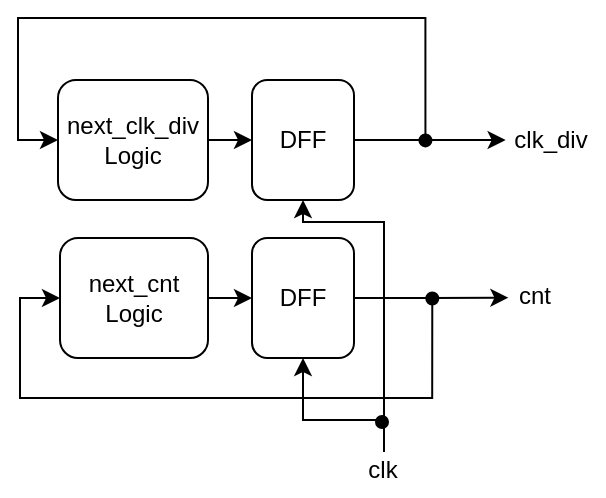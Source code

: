 <mxfile version="22.0.6" type="device" pages="6">
  <diagram id="BZvfHdFfjoOQC0wlp9q0" name="clk_div_0_01">
    <mxGraphModel dx="500" dy="292" grid="0" gridSize="10" guides="1" tooltips="1" connect="1" arrows="1" fold="1" page="1" pageScale="1" pageWidth="850" pageHeight="1100" math="0" shadow="0">
      <root>
        <mxCell id="0" />
        <mxCell id="1" parent="0" />
        <mxCell id="fTYD2zh81QNs1TfFXOht-3" style="edgeStyle=orthogonalEdgeStyle;rounded=0;orthogonalLoop=1;jettySize=auto;html=1;startArrow=none;startFill=0;entryX=0.5;entryY=1;entryDx=0;entryDy=0;" edge="1" parent="1" target="fTYD2zh81QNs1TfFXOht-1">
          <mxGeometry relative="1" as="geometry">
            <mxPoint x="429" y="310" as="sourcePoint" />
            <Array as="points">
              <mxPoint x="429" y="195" />
              <mxPoint x="389" y="195" />
            </Array>
          </mxGeometry>
        </mxCell>
        <mxCell id="fTYD2zh81QNs1TfFXOht-8" style="edgeStyle=orthogonalEdgeStyle;rounded=0;orthogonalLoop=1;jettySize=auto;html=1;exitX=1;exitY=0.5;exitDx=0;exitDy=0;" edge="1" parent="1" source="fTYD2zh81QNs1TfFXOht-1">
          <mxGeometry relative="1" as="geometry">
            <mxPoint x="489.829" y="154" as="targetPoint" />
          </mxGeometry>
        </mxCell>
        <mxCell id="fTYD2zh81QNs1TfFXOht-1" value="DFF" style="rounded=1;whiteSpace=wrap;html=1;" vertex="1" parent="1">
          <mxGeometry x="363" y="124" width="51" height="60" as="geometry" />
        </mxCell>
        <mxCell id="fTYD2zh81QNs1TfFXOht-4" style="edgeStyle=orthogonalEdgeStyle;rounded=0;orthogonalLoop=1;jettySize=auto;html=1;entryX=0.5;entryY=1;entryDx=0;entryDy=0;startArrow=oval;startFill=1;" edge="1" parent="1" target="fTYD2zh81QNs1TfFXOht-2">
          <mxGeometry relative="1" as="geometry">
            <mxPoint x="428" y="295" as="sourcePoint" />
            <Array as="points">
              <mxPoint x="429" y="294" />
              <mxPoint x="389" y="294" />
            </Array>
          </mxGeometry>
        </mxCell>
        <mxCell id="fTYD2zh81QNs1TfFXOht-9" style="edgeStyle=orthogonalEdgeStyle;rounded=0;orthogonalLoop=1;jettySize=auto;html=1;exitX=1;exitY=0.5;exitDx=0;exitDy=0;" edge="1" parent="1" source="fTYD2zh81QNs1TfFXOht-2">
          <mxGeometry relative="1" as="geometry">
            <mxPoint x="491.2" y="232.857" as="targetPoint" />
          </mxGeometry>
        </mxCell>
        <mxCell id="fTYD2zh81QNs1TfFXOht-2" value="DFF" style="rounded=1;whiteSpace=wrap;html=1;" vertex="1" parent="1">
          <mxGeometry x="363" y="203" width="51" height="60" as="geometry" />
        </mxCell>
        <mxCell id="fTYD2zh81QNs1TfFXOht-6" value="clk" style="text;html=1;align=center;verticalAlign=middle;resizable=0;points=[];autosize=1;strokeColor=none;fillColor=none;" vertex="1" parent="1">
          <mxGeometry x="411" y="306" width="33" height="26" as="geometry" />
        </mxCell>
        <mxCell id="fTYD2zh81QNs1TfFXOht-10" value="clk_div" style="text;html=1;align=center;verticalAlign=middle;resizable=0;points=[];autosize=1;strokeColor=none;fillColor=none;" vertex="1" parent="1">
          <mxGeometry x="484" y="141" width="55" height="26" as="geometry" />
        </mxCell>
        <mxCell id="fTYD2zh81QNs1TfFXOht-11" value="cnt" style="text;html=1;align=center;verticalAlign=middle;resizable=0;points=[];autosize=1;strokeColor=none;fillColor=none;" vertex="1" parent="1">
          <mxGeometry x="487" y="219" width="34" height="26" as="geometry" />
        </mxCell>
        <mxCell id="fTYD2zh81QNs1TfFXOht-24" style="edgeStyle=orthogonalEdgeStyle;rounded=0;orthogonalLoop=1;jettySize=auto;html=1;exitX=1;exitY=0.5;exitDx=0;exitDy=0;entryX=0;entryY=0.5;entryDx=0;entryDy=0;" edge="1" parent="1" source="fTYD2zh81QNs1TfFXOht-22" target="fTYD2zh81QNs1TfFXOht-1">
          <mxGeometry relative="1" as="geometry" />
        </mxCell>
        <mxCell id="fTYD2zh81QNs1TfFXOht-26" style="edgeStyle=orthogonalEdgeStyle;rounded=0;orthogonalLoop=1;jettySize=auto;html=1;exitX=0;exitY=0.5;exitDx=0;exitDy=0;entryX=0;entryY=0.5;entryDx=0;entryDy=0;startArrow=oval;startFill=1;" edge="1" parent="1" target="fTYD2zh81QNs1TfFXOht-22">
          <mxGeometry relative="1" as="geometry">
            <mxPoint x="449.714" y="154.19" as="sourcePoint" />
            <Array as="points">
              <mxPoint x="450" y="154" />
              <mxPoint x="450" y="93" />
              <mxPoint x="246" y="93" />
              <mxPoint x="246" y="154" />
            </Array>
          </mxGeometry>
        </mxCell>
        <mxCell id="fTYD2zh81QNs1TfFXOht-22" value="next_clk_div&lt;br&gt;Logic" style="rounded=1;whiteSpace=wrap;html=1;" vertex="1" parent="1">
          <mxGeometry x="266" y="124" width="75" height="60" as="geometry" />
        </mxCell>
        <mxCell id="fTYD2zh81QNs1TfFXOht-25" style="edgeStyle=orthogonalEdgeStyle;rounded=0;orthogonalLoop=1;jettySize=auto;html=1;exitX=1;exitY=0.5;exitDx=0;exitDy=0;entryX=0;entryY=0.5;entryDx=0;entryDy=0;" edge="1" parent="1" source="fTYD2zh81QNs1TfFXOht-23" target="fTYD2zh81QNs1TfFXOht-2">
          <mxGeometry relative="1" as="geometry" />
        </mxCell>
        <mxCell id="fTYD2zh81QNs1TfFXOht-27" style="edgeStyle=orthogonalEdgeStyle;rounded=0;orthogonalLoop=1;jettySize=auto;html=1;exitX=0;exitY=0.5;exitDx=0;exitDy=0;entryX=0;entryY=0.5;entryDx=0;entryDy=0;startArrow=oval;startFill=1;" edge="1" parent="1" target="fTYD2zh81QNs1TfFXOht-23">
          <mxGeometry relative="1" as="geometry">
            <mxPoint x="453.143" y="233.238" as="sourcePoint" />
            <Array as="points">
              <mxPoint x="453" y="283" />
              <mxPoint x="247" y="283" />
              <mxPoint x="247" y="233" />
            </Array>
          </mxGeometry>
        </mxCell>
        <mxCell id="fTYD2zh81QNs1TfFXOht-23" value="next_cnt&lt;br&gt;Logic" style="rounded=1;whiteSpace=wrap;html=1;" vertex="1" parent="1">
          <mxGeometry x="267" y="203" width="74" height="60" as="geometry" />
        </mxCell>
      </root>
    </mxGraphModel>
  </diagram>
  <diagram name="lab4_1 block diagram" id="90a13364-a465-7bf4-72fc-28e22215d7a0">
    <mxGraphModel dx="1703" dy="943" grid="0" gridSize="10" guides="1" tooltips="1" connect="1" arrows="1" fold="1" page="1" pageScale="1.5" pageWidth="1169" pageHeight="826" background="none" math="0" shadow="0">
      <root>
        <mxCell id="0" style=";html=1;" />
        <mxCell id="1" style=";html=1;" parent="0" />
        <mxCell id="D8H8qfYw100Ts4Npv7X5-45" style="edgeStyle=orthogonalEdgeStyle;rounded=0;orthogonalLoop=1;jettySize=auto;html=1;entryX=0.5;entryY=1;entryDx=0;entryDy=0;" edge="1" parent="1" target="D8H8qfYw100Ts4Npv7X5-1">
          <mxGeometry relative="1" as="geometry">
            <mxPoint x="840" y="810" as="sourcePoint" />
            <Array as="points">
              <mxPoint x="840" y="412" />
              <mxPoint x="877" y="412" />
            </Array>
          </mxGeometry>
        </mxCell>
        <mxCell id="D8H8qfYw100Ts4Npv7X5-81" style="edgeStyle=orthogonalEdgeStyle;rounded=0;orthogonalLoop=1;jettySize=auto;html=1;exitX=0.75;exitY=1;exitDx=0;exitDy=0;entryX=0.75;entryY=1;entryDx=0;entryDy=0;startArrow=none;startFill=0;" edge="1" parent="1" target="D8H8qfYw100Ts4Npv7X5-1">
          <mxGeometry relative="1" as="geometry">
            <mxPoint x="827.077" y="793.846" as="sourcePoint" />
            <Array as="points">
              <mxPoint x="827" y="420" />
              <mxPoint x="889" y="420" />
            </Array>
          </mxGeometry>
        </mxCell>
        <mxCell id="D8H8qfYw100Ts4Npv7X5-117" style="edgeStyle=orthogonalEdgeStyle;rounded=0;orthogonalLoop=1;jettySize=auto;html=1;exitX=1;exitY=0.5;exitDx=0;exitDy=0;entryX=0;entryY=0.25;entryDx=0;entryDy=0;" edge="1" parent="1" source="D8H8qfYw100Ts4Npv7X5-1" target="D8H8qfYw100Ts4Npv7X5-116">
          <mxGeometry relative="1" as="geometry">
            <Array as="points">
              <mxPoint x="1016" y="384" />
              <mxPoint x="1016" y="672" />
            </Array>
          </mxGeometry>
        </mxCell>
        <mxCell id="D8H8qfYw100Ts4Npv7X5-1" value="DFF" style="rounded=1;whiteSpace=wrap;html=1;" vertex="1" parent="1">
          <mxGeometry x="853" y="365" width="48" height="37" as="geometry" />
        </mxCell>
        <mxCell id="D8H8qfYw100Ts4Npv7X5-9" style="edgeStyle=orthogonalEdgeStyle;rounded=0;orthogonalLoop=1;jettySize=auto;html=1;exitX=1;exitY=0.5;exitDx=0;exitDy=0;entryX=-0.072;entryY=0.395;entryDx=0;entryDy=0;entryPerimeter=0;" edge="1" parent="1" source="D8H8qfYw100Ts4Npv7X5-2" target="D8H8qfYw100Ts4Npv7X5-10">
          <mxGeometry relative="1" as="geometry">
            <mxPoint x="990.0" y="447.667" as="targetPoint" />
          </mxGeometry>
        </mxCell>
        <mxCell id="D8H8qfYw100Ts4Npv7X5-47" style="edgeStyle=orthogonalEdgeStyle;rounded=0;orthogonalLoop=1;jettySize=auto;html=1;entryX=0.5;entryY=1;entryDx=0;entryDy=0;startArrow=oval;startFill=1;" edge="1" parent="1" target="D8H8qfYw100Ts4Npv7X5-2">
          <mxGeometry relative="1" as="geometry">
            <mxPoint x="841" y="476" as="sourcePoint" />
            <Array as="points">
              <mxPoint x="842" y="475" />
              <mxPoint x="878" y="475" />
            </Array>
          </mxGeometry>
        </mxCell>
        <mxCell id="D8H8qfYw100Ts4Npv7X5-83" style="edgeStyle=orthogonalEdgeStyle;rounded=0;orthogonalLoop=1;jettySize=auto;html=1;exitX=0.75;exitY=1;exitDx=0;exitDy=0;entryX=0.75;entryY=1;entryDx=0;entryDy=0;startArrow=oval;startFill=1;" edge="1" parent="1" target="D8H8qfYw100Ts4Npv7X5-2">
          <mxGeometry relative="1" as="geometry">
            <mxPoint x="826.365" y="487.667" as="sourcePoint" />
            <Array as="points">
              <mxPoint x="826" y="485" />
              <mxPoint x="890" y="485" />
            </Array>
          </mxGeometry>
        </mxCell>
        <mxCell id="D8H8qfYw100Ts4Npv7X5-2" value="DFF" style="rounded=1;whiteSpace=wrap;html=1;" vertex="1" parent="1">
          <mxGeometry x="854" y="429" width="48" height="37" as="geometry" />
        </mxCell>
        <mxCell id="D8H8qfYw100Ts4Npv7X5-11" style="edgeStyle=orthogonalEdgeStyle;rounded=0;orthogonalLoop=1;jettySize=auto;html=1;exitX=1;exitY=0.5;exitDx=0;exitDy=0;" edge="1" parent="1" source="D8H8qfYw100Ts4Npv7X5-3" target="D8H8qfYw100Ts4Npv7X5-12">
          <mxGeometry relative="1" as="geometry">
            <mxPoint x="1037" y="512.25" as="targetPoint" />
          </mxGeometry>
        </mxCell>
        <mxCell id="D8H8qfYw100Ts4Npv7X5-48" style="edgeStyle=orthogonalEdgeStyle;rounded=0;orthogonalLoop=1;jettySize=auto;html=1;entryX=0.5;entryY=1;entryDx=0;entryDy=0;startArrow=oval;startFill=1;" edge="1" parent="1" target="D8H8qfYw100Ts4Npv7X5-3">
          <mxGeometry relative="1" as="geometry">
            <mxPoint x="840" y="541" as="sourcePoint" />
            <Array as="points">
              <mxPoint x="840" y="540" />
              <mxPoint x="878" y="540" />
            </Array>
          </mxGeometry>
        </mxCell>
        <mxCell id="D8H8qfYw100Ts4Npv7X5-3" value="DFF" style="rounded=1;whiteSpace=wrap;html=1;" vertex="1" parent="1">
          <mxGeometry x="854" y="494.25" width="48" height="37" as="geometry" />
        </mxCell>
        <mxCell id="D8H8qfYw100Ts4Npv7X5-13" style="edgeStyle=orthogonalEdgeStyle;rounded=0;orthogonalLoop=1;jettySize=auto;html=1;exitX=1;exitY=0.5;exitDx=0;exitDy=0;entryX=0;entryY=0.5;entryDx=0;entryDy=0;" edge="1" parent="1" source="D8H8qfYw100Ts4Npv7X5-4" target="D8H8qfYw100Ts4Npv7X5-113">
          <mxGeometry relative="1" as="geometry">
            <mxPoint x="1031.667" y="582.667" as="targetPoint" />
          </mxGeometry>
        </mxCell>
        <mxCell id="D8H8qfYw100Ts4Npv7X5-50" style="edgeStyle=orthogonalEdgeStyle;rounded=0;orthogonalLoop=1;jettySize=auto;html=1;exitX=0.5;exitY=1;exitDx=0;exitDy=0;entryX=0.5;entryY=1;entryDx=0;entryDy=0;startArrow=oval;startFill=1;" edge="1" parent="1" target="D8H8qfYw100Ts4Npv7X5-4">
          <mxGeometry relative="1" as="geometry">
            <mxPoint x="840.412" y="612.824" as="sourcePoint" />
            <Array as="points">
              <mxPoint x="877" y="613" />
            </Array>
          </mxGeometry>
        </mxCell>
        <mxCell id="D8H8qfYw100Ts4Npv7X5-4" value="DFF" style="rounded=1;whiteSpace=wrap;html=1;" vertex="1" parent="1">
          <mxGeometry x="853" y="564" width="48" height="37" as="geometry" />
        </mxCell>
        <mxCell id="D8H8qfYw100Ts4Npv7X5-15" style="edgeStyle=orthogonalEdgeStyle;rounded=0;orthogonalLoop=1;jettySize=auto;html=1;exitX=1;exitY=0.5;exitDx=0;exitDy=0;entryX=0;entryY=0.5;entryDx=0;entryDy=0;" edge="1" parent="1" source="D8H8qfYw100Ts4Npv7X5-5" target="D8H8qfYw100Ts4Npv7X5-116">
          <mxGeometry relative="1" as="geometry">
            <mxPoint x="1035.4" y="651.417" as="targetPoint" />
          </mxGeometry>
        </mxCell>
        <mxCell id="D8H8qfYw100Ts4Npv7X5-51" style="edgeStyle=orthogonalEdgeStyle;rounded=0;orthogonalLoop=1;jettySize=auto;html=1;exitX=0.5;exitY=1;exitDx=0;exitDy=0;entryX=0.5;entryY=1;entryDx=0;entryDy=0;startArrow=oval;startFill=1;" edge="1" parent="1" target="D8H8qfYw100Ts4Npv7X5-5">
          <mxGeometry relative="1" as="geometry">
            <mxPoint x="840.882" y="682.0" as="sourcePoint" />
            <Array as="points">
              <mxPoint x="877" y="682" />
            </Array>
          </mxGeometry>
        </mxCell>
        <mxCell id="D8H8qfYw100Ts4Npv7X5-88" style="edgeStyle=orthogonalEdgeStyle;rounded=0;orthogonalLoop=1;jettySize=auto;html=1;entryX=0.75;entryY=1;entryDx=0;entryDy=0;startArrow=oval;startFill=1;" edge="1" parent="1" target="D8H8qfYw100Ts4Npv7X5-5">
          <mxGeometry relative="1" as="geometry">
            <mxPoint x="816" y="845" as="sourcePoint" />
            <Array as="points">
              <mxPoint x="817" y="844" />
              <mxPoint x="817" y="689" />
              <mxPoint x="889" y="689" />
            </Array>
          </mxGeometry>
        </mxCell>
        <mxCell id="D8H8qfYw100Ts4Npv7X5-5" value="DFF" style="rounded=1;whiteSpace=wrap;html=1;" vertex="1" parent="1">
          <mxGeometry x="853" y="632.75" width="48" height="37" as="geometry" />
        </mxCell>
        <mxCell id="D8H8qfYw100Ts4Npv7X5-17" style="edgeStyle=orthogonalEdgeStyle;rounded=0;orthogonalLoop=1;jettySize=auto;html=1;exitX=1;exitY=0.5;exitDx=0;exitDy=0;entryX=0;entryY=0.75;entryDx=0;entryDy=0;" edge="1" parent="1" source="D8H8qfYw100Ts4Npv7X5-6" target="D8H8qfYw100Ts4Npv7X5-116">
          <mxGeometry relative="1" as="geometry">
            <mxPoint x="1036.467" y="723.083" as="targetPoint" />
          </mxGeometry>
        </mxCell>
        <mxCell id="D8H8qfYw100Ts4Npv7X5-52" style="edgeStyle=orthogonalEdgeStyle;rounded=0;orthogonalLoop=1;jettySize=auto;html=1;exitX=0.5;exitY=1;exitDx=0;exitDy=0;entryX=0.5;entryY=1;entryDx=0;entryDy=0;startArrow=oval;startFill=1;" edge="1" parent="1" target="D8H8qfYw100Ts4Npv7X5-6">
          <mxGeometry relative="1" as="geometry">
            <mxPoint x="840.412" y="755.412" as="sourcePoint" />
            <Array as="points">
              <mxPoint x="877" y="755" />
            </Array>
          </mxGeometry>
        </mxCell>
        <mxCell id="D8H8qfYw100Ts4Npv7X5-6" value="DFF" style="rounded=1;whiteSpace=wrap;html=1;" vertex="1" parent="1">
          <mxGeometry x="853" y="704.75" width="48" height="37" as="geometry" />
        </mxCell>
        <mxCell id="D8H8qfYw100Ts4Npv7X5-8" value="state" style="text;html=1;align=center;verticalAlign=middle;resizable=0;points=[];autosize=1;strokeColor=none;fillColor=none;" vertex="1" parent="1">
          <mxGeometry x="986" y="362" width="44" height="26" as="geometry" />
        </mxCell>
        <mxCell id="D8H8qfYw100Ts4Npv7X5-10" value="dir" style="text;html=1;align=center;verticalAlign=middle;resizable=0;points=[];autosize=1;strokeColor=none;fillColor=none;" vertex="1" parent="1">
          <mxGeometry x="1036.5" y="437" width="31" height="26" as="geometry" />
        </mxCell>
        <mxCell id="D8H8qfYw100Ts4Npv7X5-12" value="DIGIT" style="text;html=1;align=center;verticalAlign=middle;resizable=0;points=[];autosize=1;strokeColor=none;fillColor=none;" vertex="1" parent="1">
          <mxGeometry x="1030" y="499.75" width="50" height="26" as="geometry" />
        </mxCell>
        <mxCell id="D8H8qfYw100Ts4Npv7X5-14" value="num" style="text;html=1;align=center;verticalAlign=middle;resizable=0;points=[];autosize=1;strokeColor=none;fillColor=none;" vertex="1" parent="1">
          <mxGeometry x="976" y="559" width="41" height="26" as="geometry" />
        </mxCell>
        <mxCell id="D8H8qfYw100Ts4Npv7X5-16" value="bcd" style="text;html=1;align=center;verticalAlign=middle;resizable=0;points=[];autosize=1;strokeColor=none;fillColor=none;" vertex="1" parent="1">
          <mxGeometry x="954" y="628" width="37" height="26" as="geometry" />
        </mxCell>
        <mxCell id="D8H8qfYw100Ts4Npv7X5-18" value="counter" style="text;html=1;align=center;verticalAlign=middle;resizable=0;points=[];autosize=1;strokeColor=none;fillColor=none;" vertex="1" parent="1">
          <mxGeometry x="928" y="700.25" width="58" height="26" as="geometry" />
        </mxCell>
        <mxCell id="D8H8qfYw100Ts4Npv7X5-102" style="edgeStyle=orthogonalEdgeStyle;rounded=0;orthogonalLoop=1;jettySize=auto;html=1;entryX=-0.013;entryY=0.631;entryDx=0;entryDy=0;startArrow=oval;startFill=1;entryPerimeter=0;" edge="1" parent="1" target="D8H8qfYw100Ts4Npv7X5-20">
          <mxGeometry relative="1" as="geometry">
            <mxPoint x="582" y="415" as="sourcePoint" />
          </mxGeometry>
        </mxCell>
        <mxCell id="D8H8qfYw100Ts4Npv7X5-103" style="edgeStyle=orthogonalEdgeStyle;rounded=0;orthogonalLoop=1;jettySize=auto;html=1;exitX=0;exitY=0.5;exitDx=0;exitDy=0;entryX=0;entryY=0.5;entryDx=0;entryDy=0;startArrow=oval;startFill=1;" edge="1" parent="1" target="D8H8qfYw100Ts4Npv7X5-20">
          <mxGeometry relative="1" as="geometry">
            <mxPoint x="591.8" y="400.5" as="sourcePoint" />
          </mxGeometry>
        </mxCell>
        <mxCell id="D8H8qfYw100Ts4Npv7X5-104" style="edgeStyle=orthogonalEdgeStyle;rounded=0;orthogonalLoop=1;jettySize=auto;html=1;entryX=-0.01;entryY=0.368;entryDx=0;entryDy=0;startArrow=oval;startFill=1;entryPerimeter=0;" edge="1" parent="1" target="D8H8qfYw100Ts4Npv7X5-20">
          <mxGeometry relative="1" as="geometry">
            <mxPoint x="561" y="386" as="sourcePoint" />
          </mxGeometry>
        </mxCell>
        <mxCell id="D8H8qfYw100Ts4Npv7X5-106" style="edgeStyle=orthogonalEdgeStyle;rounded=0;orthogonalLoop=1;jettySize=auto;html=1;exitX=1;exitY=0.5;exitDx=0;exitDy=0;entryX=0;entryY=0.5;entryDx=0;entryDy=0;" edge="1" parent="1" source="D8H8qfYw100Ts4Npv7X5-20" target="D8H8qfYw100Ts4Npv7X5-1">
          <mxGeometry relative="1" as="geometry" />
        </mxCell>
        <mxCell id="D8H8qfYw100Ts4Npv7X5-20" value="next_state&lt;br&gt;Logic" style="rounded=1;whiteSpace=wrap;html=1;" vertex="1" parent="1">
          <mxGeometry x="674" y="345" width="112" height="111" as="geometry" />
        </mxCell>
        <mxCell id="D8H8qfYw100Ts4Npv7X5-99" style="edgeStyle=orthogonalEdgeStyle;rounded=0;orthogonalLoop=1;jettySize=auto;html=1;exitX=0;exitY=0.75;exitDx=0;exitDy=0;entryX=0;entryY=0.75;entryDx=0;entryDy=0;startArrow=oval;startFill=1;" edge="1" parent="1" target="D8H8qfYw100Ts4Npv7X5-21">
          <mxGeometry relative="1" as="geometry">
            <mxPoint x="570.476" y="496.095" as="sourcePoint" />
          </mxGeometry>
        </mxCell>
        <mxCell id="D8H8qfYw100Ts4Npv7X5-100" style="edgeStyle=orthogonalEdgeStyle;rounded=0;orthogonalLoop=1;jettySize=auto;html=1;exitX=0;exitY=0.5;exitDx=0;exitDy=0;entryX=0;entryY=0.5;entryDx=0;entryDy=0;startArrow=oval;startFill=1;" edge="1" parent="1" target="D8H8qfYw100Ts4Npv7X5-21">
          <mxGeometry relative="1" as="geometry">
            <mxPoint x="579.077" y="485.692" as="sourcePoint" />
          </mxGeometry>
        </mxCell>
        <mxCell id="D8H8qfYw100Ts4Npv7X5-107" style="edgeStyle=orthogonalEdgeStyle;rounded=0;orthogonalLoop=1;jettySize=auto;html=1;exitX=1;exitY=0.5;exitDx=0;exitDy=0;entryX=0;entryY=0.5;entryDx=0;entryDy=0;" edge="1" parent="1" source="D8H8qfYw100Ts4Npv7X5-21" target="D8H8qfYw100Ts4Npv7X5-2">
          <mxGeometry relative="1" as="geometry">
            <Array as="points">
              <mxPoint x="817" y="486" />
              <mxPoint x="817" y="448" />
            </Array>
          </mxGeometry>
        </mxCell>
        <mxCell id="D8H8qfYw100Ts4Npv7X5-21" value="next_dir&lt;br&gt;Logic" style="rounded=1;whiteSpace=wrap;html=1;" vertex="1" parent="1">
          <mxGeometry x="674" y="464" width="112" height="43" as="geometry" />
        </mxCell>
        <mxCell id="D8H8qfYw100Ts4Npv7X5-98" style="edgeStyle=orthogonalEdgeStyle;rounded=0;orthogonalLoop=1;jettySize=auto;html=1;exitX=0;exitY=0.5;exitDx=0;exitDy=0;entryX=0;entryY=0.5;entryDx=0;entryDy=0;startArrow=oval;startFill=1;" edge="1" parent="1" target="D8H8qfYw100Ts4Npv7X5-22">
          <mxGeometry relative="1" as="geometry">
            <mxPoint x="600.2" y="533.5" as="sourcePoint" />
          </mxGeometry>
        </mxCell>
        <mxCell id="D8H8qfYw100Ts4Npv7X5-108" style="edgeStyle=orthogonalEdgeStyle;rounded=0;orthogonalLoop=1;jettySize=auto;html=1;exitX=1;exitY=0.5;exitDx=0;exitDy=0;entryX=0;entryY=0.5;entryDx=0;entryDy=0;" edge="1" parent="1" source="D8H8qfYw100Ts4Npv7X5-22" target="D8H8qfYw100Ts4Npv7X5-3">
          <mxGeometry relative="1" as="geometry" />
        </mxCell>
        <mxCell id="D8H8qfYw100Ts4Npv7X5-22" value="next_DIGIT&lt;br&gt;Logic" style="rounded=1;whiteSpace=wrap;html=1;" vertex="1" parent="1">
          <mxGeometry x="674" y="515" width="112" height="37" as="geometry" />
        </mxCell>
        <mxCell id="D8H8qfYw100Ts4Npv7X5-94" style="edgeStyle=orthogonalEdgeStyle;rounded=0;orthogonalLoop=1;jettySize=auto;html=1;exitX=0;exitY=0.75;exitDx=0;exitDy=0;entryX=0;entryY=0.75;entryDx=0;entryDy=0;startArrow=oval;startFill=1;" edge="1" parent="1" target="D8H8qfYw100Ts4Npv7X5-23">
          <mxGeometry relative="1" as="geometry">
            <mxPoint x="569.692" y="612.154" as="sourcePoint" />
          </mxGeometry>
        </mxCell>
        <mxCell id="D8H8qfYw100Ts4Npv7X5-95" style="edgeStyle=orthogonalEdgeStyle;rounded=0;orthogonalLoop=1;jettySize=auto;html=1;startArrow=oval;startFill=1;" edge="1" parent="1">
          <mxGeometry relative="1" as="geometry">
            <mxPoint x="673" y="602" as="targetPoint" />
            <mxPoint x="579" y="603" as="sourcePoint" />
            <Array as="points">
              <mxPoint x="579" y="601" />
              <mxPoint x="673" y="601" />
            </Array>
          </mxGeometry>
        </mxCell>
        <mxCell id="D8H8qfYw100Ts4Npv7X5-96" style="edgeStyle=orthogonalEdgeStyle;rounded=0;orthogonalLoop=1;jettySize=auto;html=1;entryX=0;entryY=0.361;entryDx=0;entryDy=0;entryPerimeter=0;startArrow=oval;startFill=1;" edge="1" parent="1" target="D8H8qfYw100Ts4Npv7X5-23">
          <mxGeometry relative="1" as="geometry">
            <mxPoint x="592" y="587" as="sourcePoint" />
          </mxGeometry>
        </mxCell>
        <mxCell id="D8H8qfYw100Ts4Npv7X5-97" style="edgeStyle=orthogonalEdgeStyle;rounded=0;orthogonalLoop=1;jettySize=auto;html=1;exitX=0;exitY=0.25;exitDx=0;exitDy=0;entryX=0;entryY=0.25;entryDx=0;entryDy=0;startArrow=oval;startFill=1;" edge="1" parent="1" target="D8H8qfYw100Ts4Npv7X5-23">
          <mxGeometry relative="1" as="geometry">
            <mxPoint x="961.0" y="513.667" as="sourcePoint" />
            <Array as="points">
              <mxPoint x="962" y="514" />
              <mxPoint x="962" y="285" />
              <mxPoint x="601" y="285" />
              <mxPoint x="601" y="580" />
            </Array>
          </mxGeometry>
        </mxCell>
        <mxCell id="D8H8qfYw100Ts4Npv7X5-109" style="edgeStyle=orthogonalEdgeStyle;rounded=0;orthogonalLoop=1;jettySize=auto;html=1;exitX=1;exitY=0.5;exitDx=0;exitDy=0;entryX=0;entryY=0.5;entryDx=0;entryDy=0;" edge="1" parent="1" source="D8H8qfYw100Ts4Npv7X5-23" target="D8H8qfYw100Ts4Npv7X5-4">
          <mxGeometry relative="1" as="geometry" />
        </mxCell>
        <mxCell id="D8H8qfYw100Ts4Npv7X5-112" style="edgeStyle=orthogonalEdgeStyle;rounded=0;orthogonalLoop=1;jettySize=auto;html=1;exitX=0;exitY=0.5;exitDx=0;exitDy=0;entryX=0;entryY=0.5;entryDx=0;entryDy=0;startArrow=oval;startFill=1;" edge="1" parent="1" target="D8H8qfYw100Ts4Npv7X5-23">
          <mxGeometry relative="1" as="geometry">
            <mxPoint x="976.615" y="582.769" as="sourcePoint" />
            <Array as="points">
              <mxPoint x="974" y="583" />
              <mxPoint x="974" y="270" />
              <mxPoint x="611" y="270" />
              <mxPoint x="611" y="596" />
            </Array>
          </mxGeometry>
        </mxCell>
        <mxCell id="D8H8qfYw100Ts4Npv7X5-23" value="next_num&lt;br&gt;Logic" style="rounded=1;whiteSpace=wrap;html=1;" vertex="1" parent="1">
          <mxGeometry x="674" y="564" width="112" height="64" as="geometry" />
        </mxCell>
        <mxCell id="D8H8qfYw100Ts4Npv7X5-91" style="edgeStyle=orthogonalEdgeStyle;rounded=0;orthogonalLoop=1;jettySize=auto;html=1;exitX=0;exitY=0.75;exitDx=0;exitDy=0;entryX=0;entryY=0.75;entryDx=0;entryDy=0;startArrow=oval;startFill=1;" edge="1" parent="1" target="D8H8qfYw100Ts4Npv7X5-24">
          <mxGeometry relative="1" as="geometry">
            <mxPoint x="570.345" y="677" as="sourcePoint" />
          </mxGeometry>
        </mxCell>
        <mxCell id="D8H8qfYw100Ts4Npv7X5-92" style="edgeStyle=orthogonalEdgeStyle;rounded=0;orthogonalLoop=1;jettySize=auto;html=1;exitX=0;exitY=0.5;exitDx=0;exitDy=0;entryX=0;entryY=0.5;entryDx=0;entryDy=0;startArrow=oval;startFill=1;" edge="1" parent="1" target="D8H8qfYw100Ts4Npv7X5-24">
          <mxGeometry relative="1" as="geometry">
            <mxPoint x="941.538" y="446.769" as="sourcePoint" />
            <Array as="points">
              <mxPoint x="942" y="314" />
              <mxPoint x="582" y="314" />
              <mxPoint x="582" y="664" />
            </Array>
          </mxGeometry>
        </mxCell>
        <mxCell id="D8H8qfYw100Ts4Npv7X5-93" style="edgeStyle=orthogonalEdgeStyle;rounded=0;orthogonalLoop=1;jettySize=auto;html=1;exitX=0;exitY=0.25;exitDx=0;exitDy=0;entryX=0;entryY=0.25;entryDx=0;entryDy=0;startArrow=oval;startFill=1;" edge="1" parent="1" target="D8H8qfYw100Ts4Npv7X5-24">
          <mxGeometry relative="1" as="geometry">
            <mxPoint x="952.615" y="651.077" as="sourcePoint" />
            <Array as="points">
              <mxPoint x="950" y="651" />
              <mxPoint x="950" y="299" />
              <mxPoint x="593" y="299" />
              <mxPoint x="593" y="651" />
            </Array>
          </mxGeometry>
        </mxCell>
        <mxCell id="D8H8qfYw100Ts4Npv7X5-110" style="edgeStyle=orthogonalEdgeStyle;rounded=0;orthogonalLoop=1;jettySize=auto;html=1;exitX=1;exitY=0.5;exitDx=0;exitDy=0;entryX=0;entryY=0.5;entryDx=0;entryDy=0;" edge="1" parent="1" source="D8H8qfYw100Ts4Npv7X5-24" target="D8H8qfYw100Ts4Npv7X5-5">
          <mxGeometry relative="1" as="geometry" />
        </mxCell>
        <mxCell id="D8H8qfYw100Ts4Npv7X5-24" value="next_bcd&lt;br&gt;Logic" style="rounded=1;whiteSpace=wrap;html=1;" vertex="1" parent="1">
          <mxGeometry x="674" y="638.25" width="112" height="52" as="geometry" />
        </mxCell>
        <mxCell id="D8H8qfYw100Ts4Npv7X5-89" style="edgeStyle=orthogonalEdgeStyle;rounded=0;orthogonalLoop=1;jettySize=auto;html=1;exitX=0;exitY=0.5;exitDx=0;exitDy=0;startArrow=oval;startFill=1;entryX=0;entryY=0.75;entryDx=0;entryDy=0;" edge="1" parent="1" target="D8H8qfYw100Ts4Npv7X5-25">
          <mxGeometry relative="1" as="geometry">
            <mxPoint x="668" y="714" as="targetPoint" />
            <mxPoint x="923" y="720" as="sourcePoint" />
            <Array as="points">
              <mxPoint x="923" y="336" />
              <mxPoint x="562" y="336" />
              <mxPoint x="562" y="735" />
            </Array>
          </mxGeometry>
        </mxCell>
        <mxCell id="D8H8qfYw100Ts4Npv7X5-90" style="edgeStyle=orthogonalEdgeStyle;rounded=0;orthogonalLoop=1;jettySize=auto;html=1;entryX=0;entryY=0.25;entryDx=0;entryDy=0;startArrow=oval;startFill=1;" edge="1" parent="1" target="D8H8qfYw100Ts4Npv7X5-25">
          <mxGeometry relative="1" as="geometry">
            <mxPoint x="933" y="382" as="sourcePoint" />
            <Array as="points">
              <mxPoint x="932" y="382" />
              <mxPoint x="932" y="322" />
              <mxPoint x="571" y="322" />
              <mxPoint x="571" y="712" />
            </Array>
          </mxGeometry>
        </mxCell>
        <mxCell id="D8H8qfYw100Ts4Npv7X5-111" style="edgeStyle=orthogonalEdgeStyle;rounded=0;orthogonalLoop=1;jettySize=auto;html=1;exitX=1;exitY=0.5;exitDx=0;exitDy=0;entryX=0;entryY=0.5;entryDx=0;entryDy=0;" edge="1" parent="1" source="D8H8qfYw100Ts4Npv7X5-25" target="D8H8qfYw100Ts4Npv7X5-6">
          <mxGeometry relative="1" as="geometry" />
        </mxCell>
        <mxCell id="D8H8qfYw100Ts4Npv7X5-25" value="next_counter&lt;br&gt;Logic" style="rounded=1;whiteSpace=wrap;html=1;" vertex="1" parent="1">
          <mxGeometry x="674" y="700.25" width="112" height="46" as="geometry" />
        </mxCell>
        <mxCell id="D8H8qfYw100Ts4Npv7X5-53" style="edgeStyle=orthogonalEdgeStyle;rounded=0;orthogonalLoop=1;jettySize=auto;html=1;exitX=0;exitY=0.5;exitDx=0;exitDy=0;entryX=0;entryY=0.5;entryDx=0;entryDy=0;" edge="1" parent="1" target="D8H8qfYw100Ts4Npv7X5-26">
          <mxGeometry relative="1" as="geometry">
            <mxPoint x="186.739" y="477.043" as="sourcePoint" />
          </mxGeometry>
        </mxCell>
        <mxCell id="D8H8qfYw100Ts4Npv7X5-59" style="edgeStyle=orthogonalEdgeStyle;rounded=0;orthogonalLoop=1;jettySize=auto;html=1;exitX=1;exitY=0.5;exitDx=0;exitDy=0;entryX=0;entryY=0.5;entryDx=0;entryDy=0;" edge="1" parent="1" source="D8H8qfYw100Ts4Npv7X5-26" target="D8H8qfYw100Ts4Npv7X5-29">
          <mxGeometry relative="1" as="geometry" />
        </mxCell>
        <mxCell id="D8H8qfYw100Ts4Npv7X5-62" style="edgeStyle=orthogonalEdgeStyle;rounded=0;orthogonalLoop=1;jettySize=auto;html=1;entryX=0.5;entryY=1;entryDx=0;entryDy=0;startArrow=oval;startFill=1;" edge="1" parent="1" target="D8H8qfYw100Ts4Npv7X5-26">
          <mxGeometry relative="1" as="geometry">
            <mxPoint x="441" y="795" as="sourcePoint" />
            <Array as="points">
              <mxPoint x="440" y="795" />
              <mxPoint x="441" y="795" />
              <mxPoint x="441" y="515" />
              <mxPoint x="278" y="515" />
            </Array>
          </mxGeometry>
        </mxCell>
        <mxCell id="D8H8qfYw100Ts4Npv7X5-26" value="debounce" style="rounded=1;whiteSpace=wrap;html=1;" vertex="1" parent="1">
          <mxGeometry x="240" y="458.25" width="76" height="37" as="geometry" />
        </mxCell>
        <mxCell id="D8H8qfYw100Ts4Npv7X5-55" style="edgeStyle=orthogonalEdgeStyle;rounded=0;orthogonalLoop=1;jettySize=auto;html=1;exitX=0;exitY=0.5;exitDx=0;exitDy=0;entryX=0;entryY=0.5;entryDx=0;entryDy=0;" edge="1" parent="1" target="D8H8qfYw100Ts4Npv7X5-27">
          <mxGeometry relative="1" as="geometry">
            <mxPoint x="184.652" y="552.696" as="sourcePoint" />
          </mxGeometry>
        </mxCell>
        <mxCell id="D8H8qfYw100Ts4Npv7X5-60" style="edgeStyle=orthogonalEdgeStyle;rounded=0;orthogonalLoop=1;jettySize=auto;html=1;exitX=1;exitY=0.5;exitDx=0;exitDy=0;entryX=0;entryY=0.5;entryDx=0;entryDy=0;" edge="1" parent="1" source="D8H8qfYw100Ts4Npv7X5-27" target="D8H8qfYw100Ts4Npv7X5-30">
          <mxGeometry relative="1" as="geometry" />
        </mxCell>
        <mxCell id="D8H8qfYw100Ts4Npv7X5-66" style="edgeStyle=orthogonalEdgeStyle;rounded=0;orthogonalLoop=1;jettySize=auto;html=1;exitX=0.5;exitY=1;exitDx=0;exitDy=0;entryX=0.5;entryY=1;entryDx=0;entryDy=0;startArrow=oval;startFill=1;" edge="1" parent="1" target="D8H8qfYw100Ts4Npv7X5-27">
          <mxGeometry relative="1" as="geometry">
            <mxPoint x="440" y="591" as="sourcePoint" />
            <Array as="points">
              <mxPoint x="438" y="591" />
              <mxPoint x="278" y="591" />
            </Array>
          </mxGeometry>
        </mxCell>
        <mxCell id="D8H8qfYw100Ts4Npv7X5-27" value="debounce" style="rounded=1;whiteSpace=wrap;html=1;" vertex="1" parent="1">
          <mxGeometry x="240" y="534.25" width="76" height="37" as="geometry" />
        </mxCell>
        <mxCell id="D8H8qfYw100Ts4Npv7X5-57" style="edgeStyle=orthogonalEdgeStyle;rounded=0;orthogonalLoop=1;jettySize=auto;html=1;exitX=0;exitY=0.5;exitDx=0;exitDy=0;entryX=0;entryY=0.5;entryDx=0;entryDy=0;" edge="1" parent="1" target="D8H8qfYw100Ts4Npv7X5-28">
          <mxGeometry relative="1" as="geometry">
            <mxPoint x="185.348" y="627.478" as="sourcePoint" />
          </mxGeometry>
        </mxCell>
        <mxCell id="D8H8qfYw100Ts4Npv7X5-61" style="edgeStyle=orthogonalEdgeStyle;rounded=0;orthogonalLoop=1;jettySize=auto;html=1;exitX=1;exitY=0.5;exitDx=0;exitDy=0;entryX=0;entryY=0.5;entryDx=0;entryDy=0;" edge="1" parent="1" source="D8H8qfYw100Ts4Npv7X5-28" target="D8H8qfYw100Ts4Npv7X5-31">
          <mxGeometry relative="1" as="geometry" />
        </mxCell>
        <mxCell id="D8H8qfYw100Ts4Npv7X5-28" value="debounce" style="rounded=1;whiteSpace=wrap;html=1;" vertex="1" parent="1">
          <mxGeometry x="240" y="609.25" width="76" height="37" as="geometry" />
        </mxCell>
        <mxCell id="D8H8qfYw100Ts4Npv7X5-63" style="edgeStyle=orthogonalEdgeStyle;rounded=0;orthogonalLoop=1;jettySize=auto;html=1;exitX=0.5;exitY=1;exitDx=0;exitDy=0;entryX=0.5;entryY=1;entryDx=0;entryDy=0;startArrow=oval;startFill=1;" edge="1" parent="1" target="D8H8qfYw100Ts4Npv7X5-29">
          <mxGeometry relative="1" as="geometry">
            <mxPoint x="377.286" y="515.057" as="sourcePoint" />
          </mxGeometry>
        </mxCell>
        <mxCell id="D8H8qfYw100Ts4Npv7X5-79" style="edgeStyle=orthogonalEdgeStyle;rounded=0;orthogonalLoop=1;jettySize=auto;html=1;exitX=1;exitY=0.5;exitDx=0;exitDy=0;entryX=0;entryY=0.75;entryDx=0;entryDy=0;" edge="1" parent="1" source="D8H8qfYw100Ts4Npv7X5-29" target="D8H8qfYw100Ts4Npv7X5-20">
          <mxGeometry relative="1" as="geometry">
            <mxPoint x="540.087" y="476.696" as="targetPoint" />
            <Array as="points">
              <mxPoint x="532" y="477" />
              <mxPoint x="532" y="428" />
            </Array>
          </mxGeometry>
        </mxCell>
        <mxCell id="D8H8qfYw100Ts4Npv7X5-29" value="one_pulse" style="rounded=1;whiteSpace=wrap;html=1;" vertex="1" parent="1">
          <mxGeometry x="339" y="458" width="76" height="37" as="geometry" />
        </mxCell>
        <mxCell id="D8H8qfYw100Ts4Npv7X5-67" style="edgeStyle=orthogonalEdgeStyle;rounded=0;orthogonalLoop=1;jettySize=auto;html=1;exitX=0.5;exitY=1;exitDx=0;exitDy=0;entryX=0.5;entryY=1;entryDx=0;entryDy=0;startArrow=oval;startFill=1;" edge="1" parent="1" target="D8H8qfYw100Ts4Npv7X5-30">
          <mxGeometry relative="1" as="geometry">
            <mxPoint x="377.286" y="591.4" as="sourcePoint" />
          </mxGeometry>
        </mxCell>
        <mxCell id="D8H8qfYw100Ts4Npv7X5-74" style="edgeStyle=orthogonalEdgeStyle;rounded=0;orthogonalLoop=1;jettySize=auto;html=1;exitX=1;exitY=0.5;exitDx=0;exitDy=0;entryX=0.005;entryY=0.88;entryDx=0;entryDy=0;entryPerimeter=0;" edge="1" parent="1" source="D8H8qfYw100Ts4Npv7X5-30" target="D8H8qfYw100Ts4Npv7X5-20">
          <mxGeometry relative="1" as="geometry">
            <mxPoint x="544" y="551" as="targetPoint" />
          </mxGeometry>
        </mxCell>
        <mxCell id="D8H8qfYw100Ts4Npv7X5-30" value="one_pulse" style="rounded=1;whiteSpace=wrap;html=1;" vertex="1" parent="1">
          <mxGeometry x="339" y="534" width="76" height="37" as="geometry" />
        </mxCell>
        <mxCell id="D8H8qfYw100Ts4Npv7X5-76" style="edgeStyle=orthogonalEdgeStyle;rounded=0;orthogonalLoop=1;jettySize=auto;html=1;exitX=1;exitY=0.5;exitDx=0;exitDy=0;entryX=0;entryY=0.25;entryDx=0;entryDy=0;" edge="1" parent="1" source="D8H8qfYw100Ts4Npv7X5-31" target="D8H8qfYw100Ts4Npv7X5-21">
          <mxGeometry relative="1" as="geometry">
            <mxPoint x="544" y="626" as="targetPoint" />
            <Array as="points">
              <mxPoint x="554" y="628" />
              <mxPoint x="554" y="475" />
            </Array>
          </mxGeometry>
        </mxCell>
        <mxCell id="D8H8qfYw100Ts4Npv7X5-31" value="one_pulse" style="rounded=1;whiteSpace=wrap;html=1;" vertex="1" parent="1">
          <mxGeometry x="339" y="609" width="76" height="37" as="geometry" />
        </mxCell>
        <mxCell id="D8H8qfYw100Ts4Npv7X5-37" style="edgeStyle=orthogonalEdgeStyle;rounded=0;orthogonalLoop=1;jettySize=auto;html=1;exitX=0;exitY=0.5;exitDx=0;exitDy=0;entryX=0;entryY=0.5;entryDx=0;entryDy=0;startArrow=oval;startFill=1;" edge="1" parent="1" target="D8H8qfYw100Ts4Npv7X5-32">
          <mxGeometry relative="1" as="geometry">
            <mxPoint x="202.0" y="817.667" as="sourcePoint" />
            <Array as="points">
              <mxPoint x="202" y="795" />
            </Array>
          </mxGeometry>
        </mxCell>
        <mxCell id="D8H8qfYw100Ts4Npv7X5-44" style="edgeStyle=orthogonalEdgeStyle;rounded=0;orthogonalLoop=1;jettySize=auto;html=1;exitX=1;exitY=0.5;exitDx=0;exitDy=0;endArrow=none;endFill=0;" edge="1" parent="1" source="D8H8qfYw100Ts4Npv7X5-32">
          <mxGeometry relative="1" as="geometry">
            <mxPoint x="826" y="795" as="targetPoint" />
          </mxGeometry>
        </mxCell>
        <mxCell id="D8H8qfYw100Ts4Npv7X5-32" value="clock_divider" style="rounded=1;whiteSpace=wrap;html=1;" vertex="1" parent="1">
          <mxGeometry x="234" y="776" width="125" height="37" as="geometry" />
        </mxCell>
        <mxCell id="D8H8qfYw100Ts4Npv7X5-36" style="edgeStyle=orthogonalEdgeStyle;rounded=0;orthogonalLoop=1;jettySize=auto;html=1;entryX=0;entryY=0.5;entryDx=0;entryDy=0;" edge="1" parent="1" target="D8H8qfYw100Ts4Npv7X5-33">
          <mxGeometry relative="1" as="geometry">
            <mxPoint x="174" y="817" as="sourcePoint" />
            <Array as="points">
              <mxPoint x="170" y="817" />
              <mxPoint x="202" y="817" />
              <mxPoint x="202" y="844" />
            </Array>
          </mxGeometry>
        </mxCell>
        <mxCell id="D8H8qfYw100Ts4Npv7X5-42" style="edgeStyle=orthogonalEdgeStyle;rounded=0;orthogonalLoop=1;jettySize=auto;html=1;exitX=1;exitY=0.5;exitDx=0;exitDy=0;entryX=0.75;entryY=1;entryDx=0;entryDy=0;" edge="1" parent="1" source="D8H8qfYw100Ts4Npv7X5-33" target="D8H8qfYw100Ts4Npv7X5-6">
          <mxGeometry relative="1" as="geometry">
            <mxPoint x="527" y="844" as="targetPoint" />
          </mxGeometry>
        </mxCell>
        <mxCell id="D8H8qfYw100Ts4Npv7X5-33" value="clock_divider_0_01" style="rounded=1;whiteSpace=wrap;html=1;" vertex="1" parent="1">
          <mxGeometry x="234" y="825" width="126" height="37" as="geometry" />
        </mxCell>
        <mxCell id="D8H8qfYw100Ts4Npv7X5-38" value="clk" style="text;html=1;align=center;verticalAlign=middle;resizable=0;points=[];autosize=1;strokeColor=none;fillColor=none;" vertex="1" parent="1">
          <mxGeometry x="137" y="803" width="33" height="26" as="geometry" />
        </mxCell>
        <mxCell id="D8H8qfYw100Ts4Npv7X5-41" value="clk_div_13" style="text;html=1;align=center;verticalAlign=middle;resizable=0;points=[];autosize=1;strokeColor=none;fillColor=none;" vertex="1" parent="1">
          <mxGeometry x="360" y="767" width="75" height="26" as="geometry" />
        </mxCell>
        <mxCell id="D8H8qfYw100Ts4Npv7X5-43" value="clk_div_0_01" style="text;html=1;align=center;verticalAlign=middle;resizable=0;points=[];autosize=1;strokeColor=none;fillColor=none;" vertex="1" parent="1">
          <mxGeometry x="360" y="815" width="88" height="26" as="geometry" />
        </mxCell>
        <mxCell id="D8H8qfYw100Ts4Npv7X5-46" value="rst" style="text;html=1;align=center;verticalAlign=middle;resizable=0;points=[];autosize=1;strokeColor=none;fillColor=none;" vertex="1" parent="1">
          <mxGeometry x="825" y="803" width="31" height="26" as="geometry" />
        </mxCell>
        <mxCell id="D8H8qfYw100Ts4Npv7X5-54" value="stop" style="text;html=1;align=center;verticalAlign=middle;resizable=0;points=[];autosize=1;strokeColor=none;fillColor=none;" vertex="1" parent="1">
          <mxGeometry x="145" y="463.5" width="41" height="26" as="geometry" />
        </mxCell>
        <mxCell id="D8H8qfYw100Ts4Npv7X5-56" value="start" style="text;html=1;align=center;verticalAlign=middle;resizable=0;points=[];autosize=1;strokeColor=none;fillColor=none;" vertex="1" parent="1">
          <mxGeometry x="145" y="539.75" width="41" height="26" as="geometry" />
        </mxCell>
        <mxCell id="D8H8qfYw100Ts4Npv7X5-58" value="direction" style="text;html=1;align=center;verticalAlign=middle;resizable=0;points=[];autosize=1;strokeColor=none;fillColor=none;" vertex="1" parent="1">
          <mxGeometry x="126" y="612.75" width="63" height="26" as="geometry" />
        </mxCell>
        <mxCell id="D8H8qfYw100Ts4Npv7X5-69" style="edgeStyle=orthogonalEdgeStyle;rounded=0;orthogonalLoop=1;jettySize=auto;html=1;exitX=0.5;exitY=1;exitDx=0;exitDy=0;entryX=0.5;entryY=1;entryDx=0;entryDy=0;startArrow=oval;startFill=1;" edge="1" parent="1">
          <mxGeometry relative="1" as="geometry">
            <mxPoint x="276" y="646.25" as="targetPoint" />
            <mxPoint x="438" y="666.25" as="sourcePoint" />
            <Array as="points">
              <mxPoint x="436" y="666.25" />
              <mxPoint x="276" y="666.25" />
            </Array>
          </mxGeometry>
        </mxCell>
        <mxCell id="D8H8qfYw100Ts4Npv7X5-71" style="edgeStyle=orthogonalEdgeStyle;rounded=0;orthogonalLoop=1;jettySize=auto;html=1;exitX=0.5;exitY=1;exitDx=0;exitDy=0;entryX=0.5;entryY=1;entryDx=0;entryDy=0;startArrow=oval;startFill=1;" edge="1" parent="1">
          <mxGeometry relative="1" as="geometry">
            <mxPoint x="376.86" y="645.05" as="targetPoint" />
            <mxPoint x="377.146" y="665.45" as="sourcePoint" />
          </mxGeometry>
        </mxCell>
        <mxCell id="D8H8qfYw100Ts4Npv7X5-73" value="stop_pulse" style="text;html=1;align=center;verticalAlign=middle;resizable=0;points=[];autosize=1;strokeColor=none;fillColor=none;" vertex="1" parent="1">
          <mxGeometry x="417" y="450" width="76" height="26" as="geometry" />
        </mxCell>
        <mxCell id="D8H8qfYw100Ts4Npv7X5-75" value="start_pulse" style="text;html=1;align=center;verticalAlign=middle;resizable=0;points=[];autosize=1;strokeColor=none;fillColor=none;" vertex="1" parent="1">
          <mxGeometry x="412" y="529.75" width="77" height="26" as="geometry" />
        </mxCell>
        <mxCell id="D8H8qfYw100Ts4Npv7X5-77" value="direction_pulse" style="text;html=1;align=center;verticalAlign=middle;resizable=0;points=[];autosize=1;strokeColor=none;fillColor=none;" vertex="1" parent="1">
          <mxGeometry x="409" y="605" width="99" height="26" as="geometry" />
        </mxCell>
        <mxCell id="D8H8qfYw100Ts4Npv7X5-85" style="edgeStyle=orthogonalEdgeStyle;rounded=0;orthogonalLoop=1;jettySize=auto;html=1;exitX=0.75;exitY=1;exitDx=0;exitDy=0;entryX=0.75;entryY=1;entryDx=0;entryDy=0;startArrow=oval;startFill=1;" edge="1" parent="1">
          <mxGeometry relative="1" as="geometry">
            <mxPoint x="891.63" y="531.25" as="targetPoint" />
            <mxPoint x="827.995" y="552.917" as="sourcePoint" />
            <Array as="points">
              <mxPoint x="827.63" y="550.25" />
              <mxPoint x="891.63" y="550.25" />
            </Array>
          </mxGeometry>
        </mxCell>
        <mxCell id="D8H8qfYw100Ts4Npv7X5-86" style="edgeStyle=orthogonalEdgeStyle;rounded=0;orthogonalLoop=1;jettySize=auto;html=1;exitX=0.75;exitY=1;exitDx=0;exitDy=0;entryX=0.75;entryY=1;entryDx=0;entryDy=0;startArrow=oval;startFill=1;" edge="1" parent="1">
          <mxGeometry relative="1" as="geometry">
            <mxPoint x="890.63" y="601" as="targetPoint" />
            <mxPoint x="826.995" y="622.667" as="sourcePoint" />
            <Array as="points">
              <mxPoint x="826.63" y="620" />
              <mxPoint x="890.63" y="620" />
            </Array>
          </mxGeometry>
        </mxCell>
        <mxCell id="D8H8qfYw100Ts4Npv7X5-105" style="edgeStyle=orthogonalEdgeStyle;rounded=0;orthogonalLoop=1;jettySize=auto;html=1;entryX=-0.01;entryY=0.368;entryDx=0;entryDy=0;startArrow=oval;startFill=1;entryPerimeter=0;" edge="1" parent="1">
          <mxGeometry relative="1" as="geometry">
            <mxPoint x="674" y="370.5" as="targetPoint" />
            <mxPoint x="571" y="371" as="sourcePoint" />
          </mxGeometry>
        </mxCell>
        <mxCell id="D8H8qfYw100Ts4Npv7X5-114" style="edgeStyle=orthogonalEdgeStyle;rounded=0;orthogonalLoop=1;jettySize=auto;html=1;exitX=1;exitY=0.5;exitDx=0;exitDy=0;" edge="1" parent="1" source="D8H8qfYw100Ts4Npv7X5-113">
          <mxGeometry relative="1" as="geometry">
            <mxPoint x="1187.692" y="582.615" as="targetPoint" />
          </mxGeometry>
        </mxCell>
        <mxCell id="D8H8qfYw100Ts4Npv7X5-113" value="DISPLAY&lt;br&gt;Logic" style="rounded=1;whiteSpace=wrap;html=1;" vertex="1" parent="1">
          <mxGeometry x="1073" y="564" width="73" height="37" as="geometry" />
        </mxCell>
        <mxCell id="D8H8qfYw100Ts4Npv7X5-115" value="DISPLAY" style="text;html=1;align=center;verticalAlign=middle;resizable=0;points=[];autosize=1;strokeColor=none;fillColor=none;" vertex="1" parent="1">
          <mxGeometry x="1183" y="570" width="68" height="26" as="geometry" />
        </mxCell>
        <mxCell id="D8H8qfYw100Ts4Npv7X5-118" style="edgeStyle=orthogonalEdgeStyle;rounded=0;orthogonalLoop=1;jettySize=auto;html=1;exitX=1;exitY=0.5;exitDx=0;exitDy=0;" edge="1" parent="1" source="D8H8qfYw100Ts4Npv7X5-116">
          <mxGeometry relative="1" as="geometry">
            <mxPoint x="1176.0" y="685.692" as="targetPoint" />
          </mxGeometry>
        </mxCell>
        <mxCell id="D8H8qfYw100Ts4Npv7X5-116" value="led&lt;br&gt;Logic" style="rounded=1;whiteSpace=wrap;html=1;" vertex="1" parent="1">
          <mxGeometry x="1073" y="657" width="49" height="56.75" as="geometry" />
        </mxCell>
        <mxCell id="D8H8qfYw100Ts4Npv7X5-119" value="led" style="text;html=1;align=center;verticalAlign=middle;resizable=0;points=[];autosize=1;strokeColor=none;fillColor=none;" vertex="1" parent="1">
          <mxGeometry x="1175" y="672.38" width="34" height="26" as="geometry" />
        </mxCell>
      </root>
    </mxGraphModel>
  </diagram>
  <diagram name="lab4_2_block_diagram" id="ux4QORfnNh6tXuF7VfKm">
    <mxGraphModel dx="1320" dy="721" grid="0" gridSize="10" guides="1" tooltips="1" connect="1" arrows="1" fold="1" page="1" pageScale="1.5" pageWidth="1169" pageHeight="826" background="none" math="0" shadow="0">
      <root>
        <mxCell id="zPtjtjYE5Ii2rIJAp5HN-0" style=";html=1;" />
        <mxCell id="zPtjtjYE5Ii2rIJAp5HN-1" style=";html=1;" parent="zPtjtjYE5Ii2rIJAp5HN-0" />
        <mxCell id="zPtjtjYE5Ii2rIJAp5HN-2" style="edgeStyle=orthogonalEdgeStyle;rounded=0;orthogonalLoop=1;jettySize=auto;html=1;entryX=0.387;entryY=1.033;entryDx=0;entryDy=0;entryPerimeter=0;" edge="1" parent="zPtjtjYE5Ii2rIJAp5HN-1" target="6STNdwLbXQUGIYIAoHTC-26">
          <mxGeometry relative="1" as="geometry">
            <mxPoint x="840" y="810" as="sourcePoint" />
            <Array as="points">
              <mxPoint x="840" y="241" />
              <mxPoint x="873" y="241" />
            </Array>
          </mxGeometry>
        </mxCell>
        <mxCell id="zPtjtjYE5Ii2rIJAp5HN-3" style="edgeStyle=orthogonalEdgeStyle;rounded=0;orthogonalLoop=1;jettySize=auto;html=1;exitX=0.75;exitY=1;exitDx=0;exitDy=0;entryX=0.75;entryY=1;entryDx=0;entryDy=0;startArrow=none;startFill=0;" edge="1" parent="zPtjtjYE5Ii2rIJAp5HN-1" target="zPtjtjYE5Ii2rIJAp5HN-5">
          <mxGeometry relative="1" as="geometry">
            <mxPoint x="827.077" y="793.846" as="sourcePoint" />
            <Array as="points">
              <mxPoint x="827" y="420" />
              <mxPoint x="889" y="420" />
            </Array>
          </mxGeometry>
        </mxCell>
        <mxCell id="zPtjtjYE5Ii2rIJAp5HN-4" style="edgeStyle=orthogonalEdgeStyle;rounded=0;orthogonalLoop=1;jettySize=auto;html=1;exitX=1;exitY=0.5;exitDx=0;exitDy=0;entryX=-0.043;entryY=0.31;entryDx=0;entryDy=0;entryPerimeter=0;" edge="1" parent="zPtjtjYE5Ii2rIJAp5HN-1" source="zPtjtjYE5Ii2rIJAp5HN-5" target="zPtjtjYE5Ii2rIJAp5HN-101">
          <mxGeometry relative="1" as="geometry">
            <mxPoint x="1069" y="659" as="targetPoint" />
            <Array as="points">
              <mxPoint x="1016" y="384" />
              <mxPoint x="1016" y="664" />
              <mxPoint x="1065" y="664" />
              <mxPoint x="1065" y="666" />
            </Array>
          </mxGeometry>
        </mxCell>
        <mxCell id="zPtjtjYE5Ii2rIJAp5HN-5" value="DFF" style="rounded=1;whiteSpace=wrap;html=1;" vertex="1" parent="zPtjtjYE5Ii2rIJAp5HN-1">
          <mxGeometry x="853" y="365" width="48" height="37" as="geometry" />
        </mxCell>
        <mxCell id="zPtjtjYE5Ii2rIJAp5HN-6" style="edgeStyle=orthogonalEdgeStyle;rounded=0;orthogonalLoop=1;jettySize=auto;html=1;exitX=1;exitY=0.5;exitDx=0;exitDy=0;entryX=-0.072;entryY=0.395;entryDx=0;entryDy=0;entryPerimeter=0;" edge="1" parent="zPtjtjYE5Ii2rIJAp5HN-1" source="zPtjtjYE5Ii2rIJAp5HN-9" target="zPtjtjYE5Ii2rIJAp5HN-24">
          <mxGeometry relative="1" as="geometry">
            <mxPoint x="990.0" y="447.667" as="targetPoint" />
          </mxGeometry>
        </mxCell>
        <mxCell id="zPtjtjYE5Ii2rIJAp5HN-7" style="edgeStyle=orthogonalEdgeStyle;rounded=0;orthogonalLoop=1;jettySize=auto;html=1;entryX=0.5;entryY=1;entryDx=0;entryDy=0;startArrow=oval;startFill=1;" edge="1" parent="zPtjtjYE5Ii2rIJAp5HN-1" target="zPtjtjYE5Ii2rIJAp5HN-9">
          <mxGeometry relative="1" as="geometry">
            <mxPoint x="841" y="476" as="sourcePoint" />
            <Array as="points">
              <mxPoint x="842" y="475" />
              <mxPoint x="878" y="475" />
            </Array>
          </mxGeometry>
        </mxCell>
        <mxCell id="zPtjtjYE5Ii2rIJAp5HN-8" style="edgeStyle=orthogonalEdgeStyle;rounded=0;orthogonalLoop=1;jettySize=auto;html=1;exitX=0.75;exitY=1;exitDx=0;exitDy=0;entryX=0.75;entryY=1;entryDx=0;entryDy=0;startArrow=oval;startFill=1;" edge="1" parent="zPtjtjYE5Ii2rIJAp5HN-1" target="zPtjtjYE5Ii2rIJAp5HN-9">
          <mxGeometry relative="1" as="geometry">
            <mxPoint x="826.365" y="487.667" as="sourcePoint" />
            <Array as="points">
              <mxPoint x="826" y="485" />
              <mxPoint x="890" y="485" />
            </Array>
          </mxGeometry>
        </mxCell>
        <mxCell id="zPtjtjYE5Ii2rIJAp5HN-9" value="DFF" style="rounded=1;whiteSpace=wrap;html=1;" vertex="1" parent="zPtjtjYE5Ii2rIJAp5HN-1">
          <mxGeometry x="854" y="429" width="48" height="37" as="geometry" />
        </mxCell>
        <mxCell id="zPtjtjYE5Ii2rIJAp5HN-10" style="edgeStyle=orthogonalEdgeStyle;rounded=0;orthogonalLoop=1;jettySize=auto;html=1;exitX=1;exitY=0.5;exitDx=0;exitDy=0;" edge="1" parent="zPtjtjYE5Ii2rIJAp5HN-1" source="zPtjtjYE5Ii2rIJAp5HN-12" target="zPtjtjYE5Ii2rIJAp5HN-25">
          <mxGeometry relative="1" as="geometry">
            <mxPoint x="1037" y="512.25" as="targetPoint" />
          </mxGeometry>
        </mxCell>
        <mxCell id="zPtjtjYE5Ii2rIJAp5HN-11" style="edgeStyle=orthogonalEdgeStyle;rounded=0;orthogonalLoop=1;jettySize=auto;html=1;entryX=0.5;entryY=1;entryDx=0;entryDy=0;startArrow=oval;startFill=1;" edge="1" parent="zPtjtjYE5Ii2rIJAp5HN-1" target="zPtjtjYE5Ii2rIJAp5HN-12">
          <mxGeometry relative="1" as="geometry">
            <mxPoint x="840" y="541" as="sourcePoint" />
            <Array as="points">
              <mxPoint x="840" y="540" />
              <mxPoint x="878" y="540" />
            </Array>
          </mxGeometry>
        </mxCell>
        <mxCell id="zPtjtjYE5Ii2rIJAp5HN-12" value="DFF" style="rounded=1;whiteSpace=wrap;html=1;" vertex="1" parent="zPtjtjYE5Ii2rIJAp5HN-1">
          <mxGeometry x="854" y="494.25" width="48" height="37" as="geometry" />
        </mxCell>
        <mxCell id="zPtjtjYE5Ii2rIJAp5HN-13" style="edgeStyle=orthogonalEdgeStyle;rounded=0;orthogonalLoop=1;jettySize=auto;html=1;exitX=1;exitY=0.5;exitDx=0;exitDy=0;entryX=0;entryY=0.5;entryDx=0;entryDy=0;" edge="1" parent="zPtjtjYE5Ii2rIJAp5HN-1" source="zPtjtjYE5Ii2rIJAp5HN-15" target="zPtjtjYE5Ii2rIJAp5HN-98">
          <mxGeometry relative="1" as="geometry">
            <mxPoint x="1031.667" y="582.667" as="targetPoint" />
          </mxGeometry>
        </mxCell>
        <mxCell id="zPtjtjYE5Ii2rIJAp5HN-14" style="edgeStyle=orthogonalEdgeStyle;rounded=0;orthogonalLoop=1;jettySize=auto;html=1;exitX=0.5;exitY=1;exitDx=0;exitDy=0;entryX=0.5;entryY=1;entryDx=0;entryDy=0;startArrow=oval;startFill=1;" edge="1" parent="zPtjtjYE5Ii2rIJAp5HN-1" target="zPtjtjYE5Ii2rIJAp5HN-15">
          <mxGeometry relative="1" as="geometry">
            <mxPoint x="840.412" y="612.824" as="sourcePoint" />
            <Array as="points">
              <mxPoint x="877" y="613" />
            </Array>
          </mxGeometry>
        </mxCell>
        <mxCell id="zPtjtjYE5Ii2rIJAp5HN-15" value="DFF" style="rounded=1;whiteSpace=wrap;html=1;" vertex="1" parent="zPtjtjYE5Ii2rIJAp5HN-1">
          <mxGeometry x="853" y="564" width="48" height="37" as="geometry" />
        </mxCell>
        <mxCell id="zPtjtjYE5Ii2rIJAp5HN-16" style="edgeStyle=orthogonalEdgeStyle;rounded=0;orthogonalLoop=1;jettySize=auto;html=1;exitX=1;exitY=0.5;exitDx=0;exitDy=0;entryX=0;entryY=0.5;entryDx=0;entryDy=0;" edge="1" parent="zPtjtjYE5Ii2rIJAp5HN-1" source="zPtjtjYE5Ii2rIJAp5HN-19" target="zPtjtjYE5Ii2rIJAp5HN-101">
          <mxGeometry relative="1" as="geometry">
            <mxPoint x="1035.4" y="651.417" as="targetPoint" />
          </mxGeometry>
        </mxCell>
        <mxCell id="zPtjtjYE5Ii2rIJAp5HN-17" style="edgeStyle=orthogonalEdgeStyle;rounded=0;orthogonalLoop=1;jettySize=auto;html=1;exitX=0.5;exitY=1;exitDx=0;exitDy=0;entryX=0.5;entryY=1;entryDx=0;entryDy=0;startArrow=oval;startFill=1;" edge="1" parent="zPtjtjYE5Ii2rIJAp5HN-1" target="zPtjtjYE5Ii2rIJAp5HN-19">
          <mxGeometry relative="1" as="geometry">
            <mxPoint x="840.882" y="682.0" as="sourcePoint" />
            <Array as="points">
              <mxPoint x="877" y="682" />
            </Array>
          </mxGeometry>
        </mxCell>
        <mxCell id="zPtjtjYE5Ii2rIJAp5HN-18" style="edgeStyle=orthogonalEdgeStyle;rounded=0;orthogonalLoop=1;jettySize=auto;html=1;entryX=0.75;entryY=1;entryDx=0;entryDy=0;startArrow=oval;startFill=1;" edge="1" parent="zPtjtjYE5Ii2rIJAp5HN-1" target="6STNdwLbXQUGIYIAoHTC-26">
          <mxGeometry relative="1" as="geometry">
            <mxPoint x="813" y="946" as="sourcePoint" />
            <Array as="points">
              <mxPoint x="813" y="250" />
              <mxPoint x="890" y="250" />
            </Array>
          </mxGeometry>
        </mxCell>
        <mxCell id="zPtjtjYE5Ii2rIJAp5HN-19" value="DFF" style="rounded=1;whiteSpace=wrap;html=1;" vertex="1" parent="zPtjtjYE5Ii2rIJAp5HN-1">
          <mxGeometry x="853" y="632.75" width="48" height="37" as="geometry" />
        </mxCell>
        <mxCell id="zPtjtjYE5Ii2rIJAp5HN-20" style="edgeStyle=orthogonalEdgeStyle;rounded=0;orthogonalLoop=1;jettySize=auto;html=1;exitX=1;exitY=0.5;exitDx=0;exitDy=0;entryX=0;entryY=0.75;entryDx=0;entryDy=0;" edge="1" parent="zPtjtjYE5Ii2rIJAp5HN-1" source="zPtjtjYE5Ii2rIJAp5HN-22" target="zPtjtjYE5Ii2rIJAp5HN-101">
          <mxGeometry relative="1" as="geometry">
            <mxPoint x="1036.467" y="723.083" as="targetPoint" />
          </mxGeometry>
        </mxCell>
        <mxCell id="zPtjtjYE5Ii2rIJAp5HN-21" style="edgeStyle=orthogonalEdgeStyle;rounded=0;orthogonalLoop=1;jettySize=auto;html=1;exitX=0.5;exitY=1;exitDx=0;exitDy=0;entryX=0.5;entryY=1;entryDx=0;entryDy=0;startArrow=oval;startFill=1;" edge="1" parent="zPtjtjYE5Ii2rIJAp5HN-1" target="zPtjtjYE5Ii2rIJAp5HN-22">
          <mxGeometry relative="1" as="geometry">
            <mxPoint x="840.412" y="755.412" as="sourcePoint" />
            <Array as="points">
              <mxPoint x="877" y="755" />
            </Array>
          </mxGeometry>
        </mxCell>
        <mxCell id="zPtjtjYE5Ii2rIJAp5HN-22" value="DFF" style="rounded=1;whiteSpace=wrap;html=1;" vertex="1" parent="zPtjtjYE5Ii2rIJAp5HN-1">
          <mxGeometry x="853" y="704.75" width="48" height="37" as="geometry" />
        </mxCell>
        <mxCell id="zPtjtjYE5Ii2rIJAp5HN-23" value="state" style="text;html=1;align=center;verticalAlign=middle;resizable=0;points=[];autosize=1;strokeColor=none;fillColor=none;" vertex="1" parent="zPtjtjYE5Ii2rIJAp5HN-1">
          <mxGeometry x="986" y="362" width="44" height="26" as="geometry" />
        </mxCell>
        <mxCell id="zPtjtjYE5Ii2rIJAp5HN-24" value="dir" style="text;html=1;align=center;verticalAlign=middle;resizable=0;points=[];autosize=1;strokeColor=none;fillColor=none;" vertex="1" parent="zPtjtjYE5Ii2rIJAp5HN-1">
          <mxGeometry x="1036.5" y="437" width="31" height="26" as="geometry" />
        </mxCell>
        <mxCell id="zPtjtjYE5Ii2rIJAp5HN-25" value="DIGIT" style="text;html=1;align=center;verticalAlign=middle;resizable=0;points=[];autosize=1;strokeColor=none;fillColor=none;" vertex="1" parent="zPtjtjYE5Ii2rIJAp5HN-1">
          <mxGeometry x="1030" y="499.75" width="50" height="26" as="geometry" />
        </mxCell>
        <mxCell id="zPtjtjYE5Ii2rIJAp5HN-26" value="num" style="text;html=1;align=center;verticalAlign=middle;resizable=0;points=[];autosize=1;strokeColor=none;fillColor=none;" vertex="1" parent="zPtjtjYE5Ii2rIJAp5HN-1">
          <mxGeometry x="976" y="559" width="41" height="26" as="geometry" />
        </mxCell>
        <mxCell id="zPtjtjYE5Ii2rIJAp5HN-27" value="bcd" style="text;html=1;align=center;verticalAlign=middle;resizable=0;points=[];autosize=1;strokeColor=none;fillColor=none;" vertex="1" parent="zPtjtjYE5Ii2rIJAp5HN-1">
          <mxGeometry x="954" y="628" width="37" height="26" as="geometry" />
        </mxCell>
        <mxCell id="zPtjtjYE5Ii2rIJAp5HN-28" value="counter" style="text;html=1;align=center;verticalAlign=middle;resizable=0;points=[];autosize=1;strokeColor=none;fillColor=none;" vertex="1" parent="zPtjtjYE5Ii2rIJAp5HN-1">
          <mxGeometry x="928" y="700.25" width="58" height="26" as="geometry" />
        </mxCell>
        <mxCell id="zPtjtjYE5Ii2rIJAp5HN-29" style="edgeStyle=orthogonalEdgeStyle;rounded=0;orthogonalLoop=1;jettySize=auto;html=1;entryX=-0.013;entryY=0.631;entryDx=0;entryDy=0;startArrow=oval;startFill=1;entryPerimeter=0;" edge="1" parent="zPtjtjYE5Ii2rIJAp5HN-1" target="zPtjtjYE5Ii2rIJAp5HN-33">
          <mxGeometry relative="1" as="geometry">
            <mxPoint x="582" y="415" as="sourcePoint" />
          </mxGeometry>
        </mxCell>
        <mxCell id="zPtjtjYE5Ii2rIJAp5HN-30" style="edgeStyle=orthogonalEdgeStyle;rounded=0;orthogonalLoop=1;jettySize=auto;html=1;exitX=0;exitY=0.5;exitDx=0;exitDy=0;entryX=0;entryY=0.5;entryDx=0;entryDy=0;startArrow=oval;startFill=1;" edge="1" parent="zPtjtjYE5Ii2rIJAp5HN-1" target="zPtjtjYE5Ii2rIJAp5HN-33">
          <mxGeometry relative="1" as="geometry">
            <mxPoint x="591.8" y="400.5" as="sourcePoint" />
          </mxGeometry>
        </mxCell>
        <mxCell id="zPtjtjYE5Ii2rIJAp5HN-31" style="edgeStyle=orthogonalEdgeStyle;rounded=0;orthogonalLoop=1;jettySize=auto;html=1;entryX=-0.01;entryY=0.368;entryDx=0;entryDy=0;startArrow=oval;startFill=1;entryPerimeter=0;" edge="1" parent="zPtjtjYE5Ii2rIJAp5HN-1" target="zPtjtjYE5Ii2rIJAp5HN-33">
          <mxGeometry relative="1" as="geometry">
            <mxPoint x="561" y="386" as="sourcePoint" />
          </mxGeometry>
        </mxCell>
        <mxCell id="zPtjtjYE5Ii2rIJAp5HN-32" style="edgeStyle=orthogonalEdgeStyle;rounded=0;orthogonalLoop=1;jettySize=auto;html=1;exitX=1;exitY=0.5;exitDx=0;exitDy=0;entryX=0;entryY=0.5;entryDx=0;entryDy=0;" edge="1" parent="zPtjtjYE5Ii2rIJAp5HN-1" source="zPtjtjYE5Ii2rIJAp5HN-33" target="zPtjtjYE5Ii2rIJAp5HN-5">
          <mxGeometry relative="1" as="geometry" />
        </mxCell>
        <mxCell id="6STNdwLbXQUGIYIAoHTC-41" style="edgeStyle=orthogonalEdgeStyle;rounded=0;orthogonalLoop=1;jettySize=auto;html=1;exitX=0.007;exitY=0.128;exitDx=0;exitDy=0;exitPerimeter=0;entryX=0.007;entryY=0.128;entryDx=0;entryDy=0;entryPerimeter=0;startArrow=oval;startFill=1;" edge="1" parent="zPtjtjYE5Ii2rIJAp5HN-1" target="zPtjtjYE5Ii2rIJAp5HN-33">
          <mxGeometry relative="1" as="geometry">
            <mxPoint x="984.857" y="309.714" as="sourcePoint" />
            <Array as="points">
              <mxPoint x="985" y="32" />
              <mxPoint x="621" y="32" />
              <mxPoint x="621" y="359" />
            </Array>
          </mxGeometry>
        </mxCell>
        <mxCell id="6STNdwLbXQUGIYIAoHTC-44" style="edgeStyle=orthogonalEdgeStyle;rounded=0;orthogonalLoop=1;jettySize=auto;html=1;exitX=-0.002;exitY=0.436;exitDx=0;exitDy=0;exitPerimeter=0;entryX=0;entryY=0.5;entryDx=0;entryDy=0;startArrow=oval;startFill=1;" edge="1" parent="zPtjtjYE5Ii2rIJAp5HN-1" target="zPtjtjYE5Ii2rIJAp5HN-47">
          <mxGeometry relative="1" as="geometry">
            <mxPoint x="999.4" y="218.2" as="sourcePoint" />
            <Array as="points">
              <mxPoint x="999" y="104" />
              <mxPoint x="628" y="104" />
              <mxPoint x="628" y="596" />
            </Array>
          </mxGeometry>
        </mxCell>
        <mxCell id="6STNdwLbXQUGIYIAoHTC-47" style="edgeStyle=orthogonalEdgeStyle;rounded=0;orthogonalLoop=1;jettySize=auto;html=1;exitX=0;exitY=0.25;exitDx=0;exitDy=0;entryX=0;entryY=0.25;entryDx=0;entryDy=0;startArrow=oval;startFill=1;" edge="1" parent="zPtjtjYE5Ii2rIJAp5HN-1" target="zPtjtjYE5Ii2rIJAp5HN-33">
          <mxGeometry relative="1" as="geometry">
            <mxPoint x="627.455" y="381.182" as="sourcePoint" />
          </mxGeometry>
        </mxCell>
        <mxCell id="zPtjtjYE5Ii2rIJAp5HN-33" value="next_state&lt;br&gt;Logic" style="rounded=1;whiteSpace=wrap;html=1;" vertex="1" parent="zPtjtjYE5Ii2rIJAp5HN-1">
          <mxGeometry x="674" y="345" width="112" height="111" as="geometry" />
        </mxCell>
        <mxCell id="zPtjtjYE5Ii2rIJAp5HN-34" style="edgeStyle=orthogonalEdgeStyle;rounded=0;orthogonalLoop=1;jettySize=auto;html=1;exitX=0;exitY=0.75;exitDx=0;exitDy=0;entryX=0;entryY=0.75;entryDx=0;entryDy=0;startArrow=oval;startFill=1;" edge="1" parent="zPtjtjYE5Ii2rIJAp5HN-1" target="zPtjtjYE5Ii2rIJAp5HN-37">
          <mxGeometry relative="1" as="geometry">
            <mxPoint x="570.476" y="496.095" as="sourcePoint" />
          </mxGeometry>
        </mxCell>
        <mxCell id="zPtjtjYE5Ii2rIJAp5HN-35" style="edgeStyle=orthogonalEdgeStyle;rounded=0;orthogonalLoop=1;jettySize=auto;html=1;exitX=0;exitY=0.5;exitDx=0;exitDy=0;entryX=0;entryY=0.5;entryDx=0;entryDy=0;startArrow=oval;startFill=1;" edge="1" parent="zPtjtjYE5Ii2rIJAp5HN-1" target="zPtjtjYE5Ii2rIJAp5HN-37">
          <mxGeometry relative="1" as="geometry">
            <mxPoint x="579.077" y="485.692" as="sourcePoint" />
          </mxGeometry>
        </mxCell>
        <mxCell id="zPtjtjYE5Ii2rIJAp5HN-36" style="edgeStyle=orthogonalEdgeStyle;rounded=0;orthogonalLoop=1;jettySize=auto;html=1;exitX=1;exitY=0.5;exitDx=0;exitDy=0;entryX=0;entryY=0.5;entryDx=0;entryDy=0;" edge="1" parent="zPtjtjYE5Ii2rIJAp5HN-1" source="zPtjtjYE5Ii2rIJAp5HN-37" target="zPtjtjYE5Ii2rIJAp5HN-9">
          <mxGeometry relative="1" as="geometry">
            <Array as="points">
              <mxPoint x="817" y="486" />
              <mxPoint x="817" y="448" />
            </Array>
          </mxGeometry>
        </mxCell>
        <mxCell id="zPtjtjYE5Ii2rIJAp5HN-37" value="next_dir&lt;br&gt;Logic" style="rounded=1;whiteSpace=wrap;html=1;" vertex="1" parent="zPtjtjYE5Ii2rIJAp5HN-1">
          <mxGeometry x="674" y="464" width="112" height="43" as="geometry" />
        </mxCell>
        <mxCell id="zPtjtjYE5Ii2rIJAp5HN-38" style="edgeStyle=orthogonalEdgeStyle;rounded=0;orthogonalLoop=1;jettySize=auto;html=1;exitX=0;exitY=0.5;exitDx=0;exitDy=0;entryX=0;entryY=0.5;entryDx=0;entryDy=0;startArrow=oval;startFill=1;" edge="1" parent="zPtjtjYE5Ii2rIJAp5HN-1" target="zPtjtjYE5Ii2rIJAp5HN-40">
          <mxGeometry relative="1" as="geometry">
            <mxPoint x="600.2" y="533.5" as="sourcePoint" />
          </mxGeometry>
        </mxCell>
        <mxCell id="zPtjtjYE5Ii2rIJAp5HN-39" style="edgeStyle=orthogonalEdgeStyle;rounded=0;orthogonalLoop=1;jettySize=auto;html=1;exitX=1;exitY=0.5;exitDx=0;exitDy=0;entryX=0;entryY=0.5;entryDx=0;entryDy=0;" edge="1" parent="zPtjtjYE5Ii2rIJAp5HN-1" source="zPtjtjYE5Ii2rIJAp5HN-40" target="zPtjtjYE5Ii2rIJAp5HN-12">
          <mxGeometry relative="1" as="geometry" />
        </mxCell>
        <mxCell id="zPtjtjYE5Ii2rIJAp5HN-40" value="next_DIGIT&lt;br&gt;Logic" style="rounded=1;whiteSpace=wrap;html=1;" vertex="1" parent="zPtjtjYE5Ii2rIJAp5HN-1">
          <mxGeometry x="674" y="515" width="112" height="37" as="geometry" />
        </mxCell>
        <mxCell id="zPtjtjYE5Ii2rIJAp5HN-41" style="edgeStyle=orthogonalEdgeStyle;rounded=0;orthogonalLoop=1;jettySize=auto;html=1;exitX=0;exitY=0.75;exitDx=0;exitDy=0;entryX=0;entryY=0.75;entryDx=0;entryDy=0;startArrow=oval;startFill=1;" edge="1" parent="zPtjtjYE5Ii2rIJAp5HN-1" target="zPtjtjYE5Ii2rIJAp5HN-47">
          <mxGeometry relative="1" as="geometry">
            <mxPoint x="569.692" y="612.154" as="sourcePoint" />
          </mxGeometry>
        </mxCell>
        <mxCell id="zPtjtjYE5Ii2rIJAp5HN-42" style="edgeStyle=orthogonalEdgeStyle;rounded=0;orthogonalLoop=1;jettySize=auto;html=1;startArrow=oval;startFill=1;" edge="1" parent="zPtjtjYE5Ii2rIJAp5HN-1">
          <mxGeometry relative="1" as="geometry">
            <mxPoint x="673" y="602" as="targetPoint" />
            <mxPoint x="579" y="603" as="sourcePoint" />
            <Array as="points">
              <mxPoint x="579" y="601" />
              <mxPoint x="673" y="601" />
            </Array>
          </mxGeometry>
        </mxCell>
        <mxCell id="zPtjtjYE5Ii2rIJAp5HN-43" style="edgeStyle=orthogonalEdgeStyle;rounded=0;orthogonalLoop=1;jettySize=auto;html=1;entryX=0;entryY=0.361;entryDx=0;entryDy=0;entryPerimeter=0;startArrow=oval;startFill=1;" edge="1" parent="zPtjtjYE5Ii2rIJAp5HN-1" target="zPtjtjYE5Ii2rIJAp5HN-47">
          <mxGeometry relative="1" as="geometry">
            <mxPoint x="592" y="587" as="sourcePoint" />
          </mxGeometry>
        </mxCell>
        <mxCell id="zPtjtjYE5Ii2rIJAp5HN-44" style="edgeStyle=orthogonalEdgeStyle;rounded=0;orthogonalLoop=1;jettySize=auto;html=1;exitX=0;exitY=0.25;exitDx=0;exitDy=0;entryX=0;entryY=0.25;entryDx=0;entryDy=0;startArrow=oval;startFill=1;" edge="1" parent="zPtjtjYE5Ii2rIJAp5HN-1" target="zPtjtjYE5Ii2rIJAp5HN-47">
          <mxGeometry relative="1" as="geometry">
            <mxPoint x="961.0" y="513.667" as="sourcePoint" />
            <Array as="points">
              <mxPoint x="962" y="514" />
              <mxPoint x="962" y="59" />
              <mxPoint x="601" y="59" />
              <mxPoint x="601" y="580" />
            </Array>
          </mxGeometry>
        </mxCell>
        <mxCell id="zPtjtjYE5Ii2rIJAp5HN-45" style="edgeStyle=orthogonalEdgeStyle;rounded=0;orthogonalLoop=1;jettySize=auto;html=1;exitX=1;exitY=0.5;exitDx=0;exitDy=0;entryX=0;entryY=0.5;entryDx=0;entryDy=0;" edge="1" parent="zPtjtjYE5Ii2rIJAp5HN-1" source="zPtjtjYE5Ii2rIJAp5HN-47" target="zPtjtjYE5Ii2rIJAp5HN-15">
          <mxGeometry relative="1" as="geometry" />
        </mxCell>
        <mxCell id="zPtjtjYE5Ii2rIJAp5HN-46" style="edgeStyle=orthogonalEdgeStyle;rounded=0;orthogonalLoop=1;jettySize=auto;html=1;exitX=0;exitY=0.5;exitDx=0;exitDy=0;entryX=0;entryY=0.5;entryDx=0;entryDy=0;startArrow=oval;startFill=1;" edge="1" parent="zPtjtjYE5Ii2rIJAp5HN-1" target="zPtjtjYE5Ii2rIJAp5HN-47">
          <mxGeometry relative="1" as="geometry">
            <mxPoint x="976.615" y="582.769" as="sourcePoint" />
            <Array as="points">
              <mxPoint x="974" y="583" />
              <mxPoint x="974" y="44" />
              <mxPoint x="611" y="44" />
              <mxPoint x="611" y="596" />
            </Array>
          </mxGeometry>
        </mxCell>
        <mxCell id="zPtjtjYE5Ii2rIJAp5HN-47" value="next_num&lt;br&gt;Logic" style="rounded=1;whiteSpace=wrap;html=1;" vertex="1" parent="zPtjtjYE5Ii2rIJAp5HN-1">
          <mxGeometry x="674" y="564" width="112" height="64" as="geometry" />
        </mxCell>
        <mxCell id="zPtjtjYE5Ii2rIJAp5HN-48" style="edgeStyle=orthogonalEdgeStyle;rounded=0;orthogonalLoop=1;jettySize=auto;html=1;exitX=0;exitY=0.75;exitDx=0;exitDy=0;entryX=0;entryY=0.75;entryDx=0;entryDy=0;startArrow=oval;startFill=1;" edge="1" parent="zPtjtjYE5Ii2rIJAp5HN-1" target="zPtjtjYE5Ii2rIJAp5HN-52">
          <mxGeometry relative="1" as="geometry">
            <mxPoint x="570.345" y="677" as="sourcePoint" />
          </mxGeometry>
        </mxCell>
        <mxCell id="zPtjtjYE5Ii2rIJAp5HN-49" style="edgeStyle=orthogonalEdgeStyle;rounded=0;orthogonalLoop=1;jettySize=auto;html=1;exitX=0;exitY=0.5;exitDx=0;exitDy=0;entryX=0;entryY=0.5;entryDx=0;entryDy=0;startArrow=oval;startFill=1;" edge="1" parent="zPtjtjYE5Ii2rIJAp5HN-1" target="zPtjtjYE5Ii2rIJAp5HN-52">
          <mxGeometry relative="1" as="geometry">
            <mxPoint x="941.538" y="446.769" as="sourcePoint" />
            <Array as="points">
              <mxPoint x="942" y="73" />
              <mxPoint x="582" y="73" />
              <mxPoint x="582" y="664" />
            </Array>
          </mxGeometry>
        </mxCell>
        <mxCell id="zPtjtjYE5Ii2rIJAp5HN-50" style="edgeStyle=orthogonalEdgeStyle;rounded=0;orthogonalLoop=1;jettySize=auto;html=1;exitX=0;exitY=0.25;exitDx=0;exitDy=0;entryX=0;entryY=0.25;entryDx=0;entryDy=0;startArrow=oval;startFill=1;" edge="1" parent="zPtjtjYE5Ii2rIJAp5HN-1" target="zPtjtjYE5Ii2rIJAp5HN-52">
          <mxGeometry relative="1" as="geometry">
            <mxPoint x="952.615" y="651.077" as="sourcePoint" />
            <Array as="points">
              <mxPoint x="950" y="651" />
              <mxPoint x="950" y="67" />
              <mxPoint x="593" y="67" />
              <mxPoint x="593" y="651" />
            </Array>
          </mxGeometry>
        </mxCell>
        <mxCell id="zPtjtjYE5Ii2rIJAp5HN-51" style="edgeStyle=orthogonalEdgeStyle;rounded=0;orthogonalLoop=1;jettySize=auto;html=1;exitX=1;exitY=0.5;exitDx=0;exitDy=0;entryX=0;entryY=0.5;entryDx=0;entryDy=0;" edge="1" parent="zPtjtjYE5Ii2rIJAp5HN-1" source="zPtjtjYE5Ii2rIJAp5HN-52" target="zPtjtjYE5Ii2rIJAp5HN-19">
          <mxGeometry relative="1" as="geometry" />
        </mxCell>
        <mxCell id="zPtjtjYE5Ii2rIJAp5HN-52" value="next_bcd&lt;br&gt;Logic" style="rounded=1;whiteSpace=wrap;html=1;" vertex="1" parent="zPtjtjYE5Ii2rIJAp5HN-1">
          <mxGeometry x="674" y="638.25" width="112" height="52" as="geometry" />
        </mxCell>
        <mxCell id="zPtjtjYE5Ii2rIJAp5HN-53" style="edgeStyle=orthogonalEdgeStyle;rounded=0;orthogonalLoop=1;jettySize=auto;html=1;exitX=0;exitY=0.5;exitDx=0;exitDy=0;startArrow=oval;startFill=1;entryX=0;entryY=0.75;entryDx=0;entryDy=0;" edge="1" parent="zPtjtjYE5Ii2rIJAp5HN-1" target="zPtjtjYE5Ii2rIJAp5HN-56">
          <mxGeometry relative="1" as="geometry">
            <mxPoint x="668" y="714" as="targetPoint" />
            <mxPoint x="923" y="720" as="sourcePoint" />
            <Array as="points">
              <mxPoint x="923" y="92" />
              <mxPoint x="562" y="92" />
              <mxPoint x="562" y="735" />
            </Array>
          </mxGeometry>
        </mxCell>
        <mxCell id="zPtjtjYE5Ii2rIJAp5HN-54" style="edgeStyle=orthogonalEdgeStyle;rounded=0;orthogonalLoop=1;jettySize=auto;html=1;entryX=0;entryY=0.25;entryDx=0;entryDy=0;startArrow=oval;startFill=1;" edge="1" parent="zPtjtjYE5Ii2rIJAp5HN-1" target="zPtjtjYE5Ii2rIJAp5HN-56">
          <mxGeometry relative="1" as="geometry">
            <mxPoint x="933" y="382" as="sourcePoint" />
            <Array as="points">
              <mxPoint x="932" y="382" />
              <mxPoint x="932" y="81" />
              <mxPoint x="571" y="81" />
              <mxPoint x="571" y="712" />
            </Array>
          </mxGeometry>
        </mxCell>
        <mxCell id="zPtjtjYE5Ii2rIJAp5HN-55" style="edgeStyle=orthogonalEdgeStyle;rounded=0;orthogonalLoop=1;jettySize=auto;html=1;exitX=1;exitY=0.5;exitDx=0;exitDy=0;entryX=0;entryY=0.5;entryDx=0;entryDy=0;" edge="1" parent="zPtjtjYE5Ii2rIJAp5HN-1" source="zPtjtjYE5Ii2rIJAp5HN-56" target="zPtjtjYE5Ii2rIJAp5HN-22">
          <mxGeometry relative="1" as="geometry" />
        </mxCell>
        <mxCell id="zPtjtjYE5Ii2rIJAp5HN-56" value="next_counter&lt;br&gt;Logic" style="rounded=1;whiteSpace=wrap;html=1;" vertex="1" parent="zPtjtjYE5Ii2rIJAp5HN-1">
          <mxGeometry x="674" y="700.25" width="112" height="46" as="geometry" />
        </mxCell>
        <mxCell id="zPtjtjYE5Ii2rIJAp5HN-57" style="edgeStyle=orthogonalEdgeStyle;rounded=0;orthogonalLoop=1;jettySize=auto;html=1;exitX=0;exitY=0.5;exitDx=0;exitDy=0;entryX=0;entryY=0.5;entryDx=0;entryDy=0;" edge="1" parent="zPtjtjYE5Ii2rIJAp5HN-1" target="zPtjtjYE5Ii2rIJAp5HN-60">
          <mxGeometry relative="1" as="geometry">
            <mxPoint x="186.739" y="477.043" as="sourcePoint" />
          </mxGeometry>
        </mxCell>
        <mxCell id="zPtjtjYE5Ii2rIJAp5HN-58" style="edgeStyle=orthogonalEdgeStyle;rounded=0;orthogonalLoop=1;jettySize=auto;html=1;exitX=1;exitY=0.5;exitDx=0;exitDy=0;entryX=0;entryY=0.5;entryDx=0;entryDy=0;" edge="1" parent="zPtjtjYE5Ii2rIJAp5HN-1" source="zPtjtjYE5Ii2rIJAp5HN-60" target="zPtjtjYE5Ii2rIJAp5HN-70">
          <mxGeometry relative="1" as="geometry" />
        </mxCell>
        <mxCell id="zPtjtjYE5Ii2rIJAp5HN-59" style="edgeStyle=orthogonalEdgeStyle;rounded=0;orthogonalLoop=1;jettySize=auto;html=1;entryX=0.5;entryY=1;entryDx=0;entryDy=0;startArrow=oval;startFill=1;" edge="1" parent="zPtjtjYE5Ii2rIJAp5HN-1" target="zPtjtjYE5Ii2rIJAp5HN-60">
          <mxGeometry relative="1" as="geometry">
            <mxPoint x="441" y="897" as="sourcePoint" />
            <Array as="points">
              <mxPoint x="440" y="795" />
              <mxPoint x="441" y="795" />
              <mxPoint x="441" y="515" />
              <mxPoint x="278" y="515" />
            </Array>
          </mxGeometry>
        </mxCell>
        <mxCell id="zPtjtjYE5Ii2rIJAp5HN-60" value="debounce" style="rounded=1;whiteSpace=wrap;html=1;" vertex="1" parent="zPtjtjYE5Ii2rIJAp5HN-1">
          <mxGeometry x="240" y="458.25" width="76" height="37" as="geometry" />
        </mxCell>
        <mxCell id="zPtjtjYE5Ii2rIJAp5HN-61" style="edgeStyle=orthogonalEdgeStyle;rounded=0;orthogonalLoop=1;jettySize=auto;html=1;exitX=0;exitY=0.5;exitDx=0;exitDy=0;entryX=0;entryY=0.5;entryDx=0;entryDy=0;" edge="1" parent="zPtjtjYE5Ii2rIJAp5HN-1" target="zPtjtjYE5Ii2rIJAp5HN-64">
          <mxGeometry relative="1" as="geometry">
            <mxPoint x="184.652" y="552.696" as="sourcePoint" />
          </mxGeometry>
        </mxCell>
        <mxCell id="zPtjtjYE5Ii2rIJAp5HN-62" style="edgeStyle=orthogonalEdgeStyle;rounded=0;orthogonalLoop=1;jettySize=auto;html=1;exitX=1;exitY=0.5;exitDx=0;exitDy=0;entryX=0;entryY=0.5;entryDx=0;entryDy=0;" edge="1" parent="zPtjtjYE5Ii2rIJAp5HN-1" source="zPtjtjYE5Ii2rIJAp5HN-64" target="zPtjtjYE5Ii2rIJAp5HN-73">
          <mxGeometry relative="1" as="geometry" />
        </mxCell>
        <mxCell id="zPtjtjYE5Ii2rIJAp5HN-63" style="edgeStyle=orthogonalEdgeStyle;rounded=0;orthogonalLoop=1;jettySize=auto;html=1;exitX=0.5;exitY=1;exitDx=0;exitDy=0;entryX=0.5;entryY=1;entryDx=0;entryDy=0;startArrow=oval;startFill=1;" edge="1" parent="zPtjtjYE5Ii2rIJAp5HN-1" target="zPtjtjYE5Ii2rIJAp5HN-64">
          <mxGeometry relative="1" as="geometry">
            <mxPoint x="440" y="591" as="sourcePoint" />
            <Array as="points">
              <mxPoint x="438" y="591" />
              <mxPoint x="278" y="591" />
            </Array>
          </mxGeometry>
        </mxCell>
        <mxCell id="zPtjtjYE5Ii2rIJAp5HN-64" value="debounce" style="rounded=1;whiteSpace=wrap;html=1;" vertex="1" parent="zPtjtjYE5Ii2rIJAp5HN-1">
          <mxGeometry x="240" y="534.25" width="76" height="37" as="geometry" />
        </mxCell>
        <mxCell id="zPtjtjYE5Ii2rIJAp5HN-65" style="edgeStyle=orthogonalEdgeStyle;rounded=0;orthogonalLoop=1;jettySize=auto;html=1;exitX=0;exitY=0.5;exitDx=0;exitDy=0;entryX=0;entryY=0.5;entryDx=0;entryDy=0;" edge="1" parent="zPtjtjYE5Ii2rIJAp5HN-1" target="zPtjtjYE5Ii2rIJAp5HN-67">
          <mxGeometry relative="1" as="geometry">
            <mxPoint x="185.348" y="627.478" as="sourcePoint" />
          </mxGeometry>
        </mxCell>
        <mxCell id="zPtjtjYE5Ii2rIJAp5HN-66" style="edgeStyle=orthogonalEdgeStyle;rounded=0;orthogonalLoop=1;jettySize=auto;html=1;exitX=1;exitY=0.5;exitDx=0;exitDy=0;entryX=0;entryY=0.5;entryDx=0;entryDy=0;" edge="1" parent="zPtjtjYE5Ii2rIJAp5HN-1" source="zPtjtjYE5Ii2rIJAp5HN-67" target="zPtjtjYE5Ii2rIJAp5HN-75">
          <mxGeometry relative="1" as="geometry" />
        </mxCell>
        <mxCell id="zPtjtjYE5Ii2rIJAp5HN-67" value="debounce" style="rounded=1;whiteSpace=wrap;html=1;" vertex="1" parent="zPtjtjYE5Ii2rIJAp5HN-1">
          <mxGeometry x="240" y="609.25" width="76" height="37" as="geometry" />
        </mxCell>
        <mxCell id="zPtjtjYE5Ii2rIJAp5HN-68" style="edgeStyle=orthogonalEdgeStyle;rounded=0;orthogonalLoop=1;jettySize=auto;html=1;exitX=0.5;exitY=1;exitDx=0;exitDy=0;entryX=0.5;entryY=1;entryDx=0;entryDy=0;startArrow=oval;startFill=1;" edge="1" parent="zPtjtjYE5Ii2rIJAp5HN-1" target="zPtjtjYE5Ii2rIJAp5HN-70">
          <mxGeometry relative="1" as="geometry">
            <mxPoint x="377.286" y="515.057" as="sourcePoint" />
          </mxGeometry>
        </mxCell>
        <mxCell id="zPtjtjYE5Ii2rIJAp5HN-69" style="edgeStyle=orthogonalEdgeStyle;rounded=0;orthogonalLoop=1;jettySize=auto;html=1;exitX=1;exitY=0.5;exitDx=0;exitDy=0;entryX=0;entryY=0.75;entryDx=0;entryDy=0;" edge="1" parent="zPtjtjYE5Ii2rIJAp5HN-1" source="zPtjtjYE5Ii2rIJAp5HN-70" target="zPtjtjYE5Ii2rIJAp5HN-33">
          <mxGeometry relative="1" as="geometry">
            <mxPoint x="540.087" y="476.696" as="targetPoint" />
            <Array as="points">
              <mxPoint x="532" y="477" />
              <mxPoint x="532" y="428" />
            </Array>
          </mxGeometry>
        </mxCell>
        <mxCell id="zPtjtjYE5Ii2rIJAp5HN-70" value="one_pulse" style="rounded=1;whiteSpace=wrap;html=1;" vertex="1" parent="zPtjtjYE5Ii2rIJAp5HN-1">
          <mxGeometry x="339" y="458" width="76" height="37" as="geometry" />
        </mxCell>
        <mxCell id="zPtjtjYE5Ii2rIJAp5HN-71" style="edgeStyle=orthogonalEdgeStyle;rounded=0;orthogonalLoop=1;jettySize=auto;html=1;exitX=0.5;exitY=1;exitDx=0;exitDy=0;entryX=0.5;entryY=1;entryDx=0;entryDy=0;startArrow=oval;startFill=1;" edge="1" parent="zPtjtjYE5Ii2rIJAp5HN-1" target="zPtjtjYE5Ii2rIJAp5HN-73">
          <mxGeometry relative="1" as="geometry">
            <mxPoint x="377.286" y="591.4" as="sourcePoint" />
          </mxGeometry>
        </mxCell>
        <mxCell id="zPtjtjYE5Ii2rIJAp5HN-72" style="edgeStyle=orthogonalEdgeStyle;rounded=0;orthogonalLoop=1;jettySize=auto;html=1;exitX=1;exitY=0.5;exitDx=0;exitDy=0;entryX=0.005;entryY=0.88;entryDx=0;entryDy=0;entryPerimeter=0;" edge="1" parent="zPtjtjYE5Ii2rIJAp5HN-1" source="zPtjtjYE5Ii2rIJAp5HN-73" target="zPtjtjYE5Ii2rIJAp5HN-33">
          <mxGeometry relative="1" as="geometry">
            <mxPoint x="544" y="551" as="targetPoint" />
          </mxGeometry>
        </mxCell>
        <mxCell id="zPtjtjYE5Ii2rIJAp5HN-73" value="one_pulse" style="rounded=1;whiteSpace=wrap;html=1;" vertex="1" parent="zPtjtjYE5Ii2rIJAp5HN-1">
          <mxGeometry x="339" y="534" width="76" height="37" as="geometry" />
        </mxCell>
        <mxCell id="zPtjtjYE5Ii2rIJAp5HN-74" style="edgeStyle=orthogonalEdgeStyle;rounded=0;orthogonalLoop=1;jettySize=auto;html=1;exitX=1;exitY=0.5;exitDx=0;exitDy=0;entryX=0;entryY=0.25;entryDx=0;entryDy=0;" edge="1" parent="zPtjtjYE5Ii2rIJAp5HN-1" source="zPtjtjYE5Ii2rIJAp5HN-75" target="zPtjtjYE5Ii2rIJAp5HN-37">
          <mxGeometry relative="1" as="geometry">
            <mxPoint x="544" y="626" as="targetPoint" />
            <Array as="points">
              <mxPoint x="554" y="628" />
              <mxPoint x="554" y="475" />
            </Array>
          </mxGeometry>
        </mxCell>
        <mxCell id="zPtjtjYE5Ii2rIJAp5HN-75" value="one_pulse" style="rounded=1;whiteSpace=wrap;html=1;" vertex="1" parent="zPtjtjYE5Ii2rIJAp5HN-1">
          <mxGeometry x="339" y="609" width="76" height="37" as="geometry" />
        </mxCell>
        <mxCell id="zPtjtjYE5Ii2rIJAp5HN-76" style="edgeStyle=orthogonalEdgeStyle;rounded=0;orthogonalLoop=1;jettySize=auto;html=1;exitX=0;exitY=0.5;exitDx=0;exitDy=0;entryX=0;entryY=0.5;entryDx=0;entryDy=0;startArrow=oval;startFill=1;" edge="1" parent="zPtjtjYE5Ii2rIJAp5HN-1" target="zPtjtjYE5Ii2rIJAp5HN-78">
          <mxGeometry relative="1" as="geometry">
            <mxPoint x="198.0" y="920.667" as="sourcePoint" />
            <Array as="points">
              <mxPoint x="198" y="898" />
            </Array>
          </mxGeometry>
        </mxCell>
        <mxCell id="zPtjtjYE5Ii2rIJAp5HN-77" style="edgeStyle=orthogonalEdgeStyle;rounded=0;orthogonalLoop=1;jettySize=auto;html=1;exitX=1;exitY=0.5;exitDx=0;exitDy=0;endArrow=none;endFill=0;" edge="1" parent="zPtjtjYE5Ii2rIJAp5HN-1" source="zPtjtjYE5Ii2rIJAp5HN-78">
          <mxGeometry relative="1" as="geometry">
            <mxPoint x="826" y="787" as="targetPoint" />
          </mxGeometry>
        </mxCell>
        <mxCell id="zPtjtjYE5Ii2rIJAp5HN-78" value="clock_divider" style="rounded=1;whiteSpace=wrap;html=1;" vertex="1" parent="zPtjtjYE5Ii2rIJAp5HN-1">
          <mxGeometry x="230" y="879" width="125" height="37" as="geometry" />
        </mxCell>
        <mxCell id="zPtjtjYE5Ii2rIJAp5HN-79" style="edgeStyle=orthogonalEdgeStyle;rounded=0;orthogonalLoop=1;jettySize=auto;html=1;entryX=0;entryY=0.5;entryDx=0;entryDy=0;" edge="1" parent="zPtjtjYE5Ii2rIJAp5HN-1" target="zPtjtjYE5Ii2rIJAp5HN-81">
          <mxGeometry relative="1" as="geometry">
            <mxPoint x="170" y="920" as="sourcePoint" />
            <Array as="points">
              <mxPoint x="166" y="920" />
              <mxPoint x="198" y="920" />
              <mxPoint x="198" y="947" />
            </Array>
          </mxGeometry>
        </mxCell>
        <mxCell id="zPtjtjYE5Ii2rIJAp5HN-80" style="edgeStyle=orthogonalEdgeStyle;rounded=0;orthogonalLoop=1;jettySize=auto;html=1;exitX=1;exitY=0.5;exitDx=0;exitDy=0;entryX=0.75;entryY=1;entryDx=0;entryDy=0;" edge="1" parent="zPtjtjYE5Ii2rIJAp5HN-1" source="zPtjtjYE5Ii2rIJAp5HN-81" target="zPtjtjYE5Ii2rIJAp5HN-22">
          <mxGeometry relative="1" as="geometry">
            <mxPoint x="527" y="844" as="targetPoint" />
          </mxGeometry>
        </mxCell>
        <mxCell id="zPtjtjYE5Ii2rIJAp5HN-81" value="clock_divider_0_01" style="rounded=1;whiteSpace=wrap;html=1;" vertex="1" parent="zPtjtjYE5Ii2rIJAp5HN-1">
          <mxGeometry x="230" y="928" width="126" height="37" as="geometry" />
        </mxCell>
        <mxCell id="zPtjtjYE5Ii2rIJAp5HN-82" value="clk" style="text;html=1;align=center;verticalAlign=middle;resizable=0;points=[];autosize=1;strokeColor=none;fillColor=none;" vertex="1" parent="zPtjtjYE5Ii2rIJAp5HN-1">
          <mxGeometry x="133" y="906" width="33" height="26" as="geometry" />
        </mxCell>
        <mxCell id="zPtjtjYE5Ii2rIJAp5HN-83" value="clk_div_13" style="text;html=1;align=center;verticalAlign=middle;resizable=0;points=[];autosize=1;strokeColor=none;fillColor=none;" vertex="1" parent="zPtjtjYE5Ii2rIJAp5HN-1">
          <mxGeometry x="356" y="870" width="75" height="26" as="geometry" />
        </mxCell>
        <mxCell id="zPtjtjYE5Ii2rIJAp5HN-84" value="clk_div_0_01" style="text;html=1;align=center;verticalAlign=middle;resizable=0;points=[];autosize=1;strokeColor=none;fillColor=none;" vertex="1" parent="zPtjtjYE5Ii2rIJAp5HN-1">
          <mxGeometry x="356" y="918" width="88" height="26" as="geometry" />
        </mxCell>
        <mxCell id="zPtjtjYE5Ii2rIJAp5HN-85" value="rst" style="text;html=1;align=center;verticalAlign=middle;resizable=0;points=[];autosize=1;strokeColor=none;fillColor=none;" vertex="1" parent="zPtjtjYE5Ii2rIJAp5HN-1">
          <mxGeometry x="825" y="803" width="31" height="26" as="geometry" />
        </mxCell>
        <mxCell id="zPtjtjYE5Ii2rIJAp5HN-86" value="stop" style="text;html=1;align=center;verticalAlign=middle;resizable=0;points=[];autosize=1;strokeColor=none;fillColor=none;" vertex="1" parent="zPtjtjYE5Ii2rIJAp5HN-1">
          <mxGeometry x="145" y="463.5" width="41" height="26" as="geometry" />
        </mxCell>
        <mxCell id="zPtjtjYE5Ii2rIJAp5HN-87" value="start" style="text;html=1;align=center;verticalAlign=middle;resizable=0;points=[];autosize=1;strokeColor=none;fillColor=none;" vertex="1" parent="zPtjtjYE5Ii2rIJAp5HN-1">
          <mxGeometry x="145" y="539.75" width="41" height="26" as="geometry" />
        </mxCell>
        <mxCell id="zPtjtjYE5Ii2rIJAp5HN-88" value="direction" style="text;html=1;align=center;verticalAlign=middle;resizable=0;points=[];autosize=1;strokeColor=none;fillColor=none;" vertex="1" parent="zPtjtjYE5Ii2rIJAp5HN-1">
          <mxGeometry x="126" y="612.75" width="63" height="26" as="geometry" />
        </mxCell>
        <mxCell id="zPtjtjYE5Ii2rIJAp5HN-89" style="edgeStyle=orthogonalEdgeStyle;rounded=0;orthogonalLoop=1;jettySize=auto;html=1;exitX=0.5;exitY=1;exitDx=0;exitDy=0;entryX=0.5;entryY=1;entryDx=0;entryDy=0;startArrow=oval;startFill=1;" edge="1" parent="zPtjtjYE5Ii2rIJAp5HN-1">
          <mxGeometry relative="1" as="geometry">
            <mxPoint x="276" y="646.25" as="targetPoint" />
            <mxPoint x="438" y="666.25" as="sourcePoint" />
            <Array as="points">
              <mxPoint x="436" y="666.25" />
              <mxPoint x="276" y="666.25" />
            </Array>
          </mxGeometry>
        </mxCell>
        <mxCell id="zPtjtjYE5Ii2rIJAp5HN-90" style="edgeStyle=orthogonalEdgeStyle;rounded=0;orthogonalLoop=1;jettySize=auto;html=1;exitX=0.5;exitY=1;exitDx=0;exitDy=0;entryX=0.5;entryY=1;entryDx=0;entryDy=0;startArrow=oval;startFill=1;" edge="1" parent="zPtjtjYE5Ii2rIJAp5HN-1">
          <mxGeometry relative="1" as="geometry">
            <mxPoint x="376.86" y="645.05" as="targetPoint" />
            <mxPoint x="377.146" y="665.45" as="sourcePoint" />
          </mxGeometry>
        </mxCell>
        <mxCell id="zPtjtjYE5Ii2rIJAp5HN-91" value="stop_pulse" style="text;html=1;align=center;verticalAlign=middle;resizable=0;points=[];autosize=1;strokeColor=none;fillColor=none;" vertex="1" parent="zPtjtjYE5Ii2rIJAp5HN-1">
          <mxGeometry x="417" y="450" width="76" height="26" as="geometry" />
        </mxCell>
        <mxCell id="zPtjtjYE5Ii2rIJAp5HN-92" value="start_pulse" style="text;html=1;align=center;verticalAlign=middle;resizable=0;points=[];autosize=1;strokeColor=none;fillColor=none;" vertex="1" parent="zPtjtjYE5Ii2rIJAp5HN-1">
          <mxGeometry x="412" y="529.75" width="77" height="26" as="geometry" />
        </mxCell>
        <mxCell id="zPtjtjYE5Ii2rIJAp5HN-93" value="direction_pulse" style="text;html=1;align=center;verticalAlign=middle;resizable=0;points=[];autosize=1;strokeColor=none;fillColor=none;" vertex="1" parent="zPtjtjYE5Ii2rIJAp5HN-1">
          <mxGeometry x="409" y="605" width="99" height="26" as="geometry" />
        </mxCell>
        <mxCell id="zPtjtjYE5Ii2rIJAp5HN-94" style="edgeStyle=orthogonalEdgeStyle;rounded=0;orthogonalLoop=1;jettySize=auto;html=1;exitX=0.75;exitY=1;exitDx=0;exitDy=0;entryX=0.75;entryY=1;entryDx=0;entryDy=0;startArrow=oval;startFill=1;" edge="1" parent="zPtjtjYE5Ii2rIJAp5HN-1">
          <mxGeometry relative="1" as="geometry">
            <mxPoint x="891.63" y="531.25" as="targetPoint" />
            <mxPoint x="827.995" y="552.917" as="sourcePoint" />
            <Array as="points">
              <mxPoint x="827.63" y="550.25" />
              <mxPoint x="891.63" y="550.25" />
            </Array>
          </mxGeometry>
        </mxCell>
        <mxCell id="zPtjtjYE5Ii2rIJAp5HN-95" style="edgeStyle=orthogonalEdgeStyle;rounded=0;orthogonalLoop=1;jettySize=auto;html=1;exitX=0.75;exitY=1;exitDx=0;exitDy=0;entryX=0.75;entryY=1;entryDx=0;entryDy=0;startArrow=oval;startFill=1;" edge="1" parent="zPtjtjYE5Ii2rIJAp5HN-1">
          <mxGeometry relative="1" as="geometry">
            <mxPoint x="890.63" y="601" as="targetPoint" />
            <mxPoint x="826.995" y="622.667" as="sourcePoint" />
            <Array as="points">
              <mxPoint x="826.63" y="620" />
              <mxPoint x="890.63" y="620" />
            </Array>
          </mxGeometry>
        </mxCell>
        <mxCell id="zPtjtjYE5Ii2rIJAp5HN-96" style="edgeStyle=orthogonalEdgeStyle;rounded=0;orthogonalLoop=1;jettySize=auto;html=1;entryX=-0.01;entryY=0.368;entryDx=0;entryDy=0;startArrow=oval;startFill=1;entryPerimeter=0;" edge="1" parent="zPtjtjYE5Ii2rIJAp5HN-1">
          <mxGeometry relative="1" as="geometry">
            <mxPoint x="674" y="370.5" as="targetPoint" />
            <mxPoint x="571" y="371" as="sourcePoint" />
          </mxGeometry>
        </mxCell>
        <mxCell id="zPtjtjYE5Ii2rIJAp5HN-97" style="edgeStyle=orthogonalEdgeStyle;rounded=0;orthogonalLoop=1;jettySize=auto;html=1;exitX=1;exitY=0.5;exitDx=0;exitDy=0;" edge="1" parent="zPtjtjYE5Ii2rIJAp5HN-1" source="zPtjtjYE5Ii2rIJAp5HN-98">
          <mxGeometry relative="1" as="geometry">
            <mxPoint x="1187.692" y="582.615" as="targetPoint" />
          </mxGeometry>
        </mxCell>
        <mxCell id="zPtjtjYE5Ii2rIJAp5HN-98" value="DISPLAY&lt;br&gt;Logic" style="rounded=1;whiteSpace=wrap;html=1;" vertex="1" parent="zPtjtjYE5Ii2rIJAp5HN-1">
          <mxGeometry x="1073" y="564" width="73" height="37" as="geometry" />
        </mxCell>
        <mxCell id="zPtjtjYE5Ii2rIJAp5HN-99" value="DISPLAY" style="text;html=1;align=center;verticalAlign=middle;resizable=0;points=[];autosize=1;strokeColor=none;fillColor=none;" vertex="1" parent="zPtjtjYE5Ii2rIJAp5HN-1">
          <mxGeometry x="1183" y="570" width="68" height="26" as="geometry" />
        </mxCell>
        <mxCell id="zPtjtjYE5Ii2rIJAp5HN-100" style="edgeStyle=orthogonalEdgeStyle;rounded=0;orthogonalLoop=1;jettySize=auto;html=1;exitX=1;exitY=0.5;exitDx=0;exitDy=0;" edge="1" parent="zPtjtjYE5Ii2rIJAp5HN-1" source="zPtjtjYE5Ii2rIJAp5HN-101">
          <mxGeometry relative="1" as="geometry">
            <mxPoint x="1176.0" y="685.692" as="targetPoint" />
          </mxGeometry>
        </mxCell>
        <mxCell id="6STNdwLbXQUGIYIAoHTC-40" style="edgeStyle=orthogonalEdgeStyle;rounded=0;orthogonalLoop=1;jettySize=auto;html=1;exitX=0;exitY=0.25;exitDx=0;exitDy=0;startArrow=oval;startFill=1;" edge="1" parent="zPtjtjYE5Ii2rIJAp5HN-1">
          <mxGeometry relative="1" as="geometry">
            <mxPoint x="1073" y="656" as="targetPoint" />
            <mxPoint x="996.24" y="305.52" as="sourcePoint" />
            <Array as="points">
              <mxPoint x="996" y="655" />
              <mxPoint x="1051" y="655" />
              <mxPoint x="1051" y="654" />
              <mxPoint x="1069" y="654" />
              <mxPoint x="1069" y="656" />
            </Array>
          </mxGeometry>
        </mxCell>
        <mxCell id="zPtjtjYE5Ii2rIJAp5HN-101" value="led&lt;br&gt;Logic" style="rounded=1;whiteSpace=wrap;html=1;" vertex="1" parent="zPtjtjYE5Ii2rIJAp5HN-1">
          <mxGeometry x="1073" y="644" width="49" height="69.75" as="geometry" />
        </mxCell>
        <mxCell id="zPtjtjYE5Ii2rIJAp5HN-102" value="led" style="text;html=1;align=center;verticalAlign=middle;resizable=0;points=[];autosize=1;strokeColor=none;fillColor=none;" vertex="1" parent="zPtjtjYE5Ii2rIJAp5HN-1">
          <mxGeometry x="1175" y="672.38" width="34" height="26" as="geometry" />
        </mxCell>
        <mxCell id="6STNdwLbXQUGIYIAoHTC-0" style="edgeStyle=orthogonalEdgeStyle;rounded=0;orthogonalLoop=1;jettySize=auto;html=1;exitX=0;exitY=0.5;exitDx=0;exitDy=0;entryX=0;entryY=0.5;entryDx=0;entryDy=0;" edge="1" parent="zPtjtjYE5Ii2rIJAp5HN-1" target="6STNdwLbXQUGIYIAoHTC-2">
          <mxGeometry relative="1" as="geometry">
            <mxPoint x="187.348" y="707.458" as="sourcePoint" />
          </mxGeometry>
        </mxCell>
        <mxCell id="6STNdwLbXQUGIYIAoHTC-1" style="edgeStyle=orthogonalEdgeStyle;rounded=0;orthogonalLoop=1;jettySize=auto;html=1;exitX=1;exitY=0.5;exitDx=0;exitDy=0;entryX=0;entryY=0.5;entryDx=0;entryDy=0;" edge="1" parent="zPtjtjYE5Ii2rIJAp5HN-1" source="6STNdwLbXQUGIYIAoHTC-2" target="6STNdwLbXQUGIYIAoHTC-3">
          <mxGeometry relative="1" as="geometry" />
        </mxCell>
        <mxCell id="6STNdwLbXQUGIYIAoHTC-2" value="debounce" style="rounded=1;whiteSpace=wrap;html=1;" vertex="1" parent="zPtjtjYE5Ii2rIJAp5HN-1">
          <mxGeometry x="242" y="689.23" width="76" height="37" as="geometry" />
        </mxCell>
        <mxCell id="6STNdwLbXQUGIYIAoHTC-16" style="edgeStyle=orthogonalEdgeStyle;rounded=0;orthogonalLoop=1;jettySize=auto;html=1;exitX=1;exitY=0.5;exitDx=0;exitDy=0;entryX=-0.004;entryY=0.899;entryDx=0;entryDy=0;entryPerimeter=0;" edge="1" parent="zPtjtjYE5Ii2rIJAp5HN-1" source="6STNdwLbXQUGIYIAoHTC-3" target="zPtjtjYE5Ii2rIJAp5HN-52">
          <mxGeometry relative="1" as="geometry">
            <mxPoint x="521.097" y="707.581" as="targetPoint" />
          </mxGeometry>
        </mxCell>
        <mxCell id="6STNdwLbXQUGIYIAoHTC-3" value="one_pulse" style="rounded=1;whiteSpace=wrap;html=1;" vertex="1" parent="zPtjtjYE5Ii2rIJAp5HN-1">
          <mxGeometry x="341" y="688.98" width="76" height="37" as="geometry" />
        </mxCell>
        <mxCell id="6STNdwLbXQUGIYIAoHTC-4" value="increase" style="text;html=1;align=center;verticalAlign=middle;resizable=0;points=[];autosize=1;strokeColor=none;fillColor=none;" vertex="1" parent="zPtjtjYE5Ii2rIJAp5HN-1">
          <mxGeometry x="128" y="692.73" width="63" height="26" as="geometry" />
        </mxCell>
        <mxCell id="6STNdwLbXQUGIYIAoHTC-5" style="edgeStyle=orthogonalEdgeStyle;rounded=0;orthogonalLoop=1;jettySize=auto;html=1;exitX=0.5;exitY=1;exitDx=0;exitDy=0;entryX=0.5;entryY=1;entryDx=0;entryDy=0;startArrow=oval;startFill=1;" edge="1" parent="zPtjtjYE5Ii2rIJAp5HN-1">
          <mxGeometry relative="1" as="geometry">
            <mxPoint x="278" y="726.23" as="targetPoint" />
            <mxPoint x="440" y="746.23" as="sourcePoint" />
            <Array as="points">
              <mxPoint x="438" y="746.23" />
              <mxPoint x="278" y="746.23" />
            </Array>
          </mxGeometry>
        </mxCell>
        <mxCell id="6STNdwLbXQUGIYIAoHTC-6" style="edgeStyle=orthogonalEdgeStyle;rounded=0;orthogonalLoop=1;jettySize=auto;html=1;exitX=0.5;exitY=1;exitDx=0;exitDy=0;entryX=0.5;entryY=1;entryDx=0;entryDy=0;startArrow=oval;startFill=1;" edge="1" parent="zPtjtjYE5Ii2rIJAp5HN-1">
          <mxGeometry relative="1" as="geometry">
            <mxPoint x="378.86" y="725.03" as="targetPoint" />
            <mxPoint x="379.146" y="745.43" as="sourcePoint" />
          </mxGeometry>
        </mxCell>
        <mxCell id="6STNdwLbXQUGIYIAoHTC-7" value="increase_pulse" style="text;html=1;align=center;verticalAlign=middle;resizable=0;points=[];autosize=1;strokeColor=none;fillColor=none;" vertex="1" parent="zPtjtjYE5Ii2rIJAp5HN-1">
          <mxGeometry x="412" y="677" width="99" height="26" as="geometry" />
        </mxCell>
        <mxCell id="6STNdwLbXQUGIYIAoHTC-8" style="edgeStyle=orthogonalEdgeStyle;rounded=0;orthogonalLoop=1;jettySize=auto;html=1;exitX=0;exitY=0.5;exitDx=0;exitDy=0;entryX=0;entryY=0.5;entryDx=0;entryDy=0;" edge="1" parent="zPtjtjYE5Ii2rIJAp5HN-1" target="6STNdwLbXQUGIYIAoHTC-10">
          <mxGeometry relative="1" as="geometry">
            <mxPoint x="187.348" y="779.478" as="sourcePoint" />
          </mxGeometry>
        </mxCell>
        <mxCell id="6STNdwLbXQUGIYIAoHTC-9" style="edgeStyle=orthogonalEdgeStyle;rounded=0;orthogonalLoop=1;jettySize=auto;html=1;exitX=1;exitY=0.5;exitDx=0;exitDy=0;entryX=0;entryY=0.5;entryDx=0;entryDy=0;" edge="1" parent="zPtjtjYE5Ii2rIJAp5HN-1" source="6STNdwLbXQUGIYIAoHTC-10" target="6STNdwLbXQUGIYIAoHTC-11">
          <mxGeometry relative="1" as="geometry" />
        </mxCell>
        <mxCell id="6STNdwLbXQUGIYIAoHTC-10" value="debounce" style="rounded=1;whiteSpace=wrap;html=1;" vertex="1" parent="zPtjtjYE5Ii2rIJAp5HN-1">
          <mxGeometry x="242" y="761.25" width="76" height="37" as="geometry" />
        </mxCell>
        <mxCell id="6STNdwLbXQUGIYIAoHTC-19" style="edgeStyle=orthogonalEdgeStyle;rounded=0;orthogonalLoop=1;jettySize=auto;html=1;exitX=1;exitY=0.5;exitDx=0;exitDy=0;entryX=0;entryY=0.12;entryDx=0;entryDy=0;entryPerimeter=0;" edge="1" parent="zPtjtjYE5Ii2rIJAp5HN-1" source="6STNdwLbXQUGIYIAoHTC-11" target="zPtjtjYE5Ii2rIJAp5HN-52">
          <mxGeometry relative="1" as="geometry">
            <mxPoint x="523.677" y="779.194" as="targetPoint" />
          </mxGeometry>
        </mxCell>
        <mxCell id="6STNdwLbXQUGIYIAoHTC-11" value="one_pulse" style="rounded=1;whiteSpace=wrap;html=1;" vertex="1" parent="zPtjtjYE5Ii2rIJAp5HN-1">
          <mxGeometry x="341" y="761" width="76" height="37" as="geometry" />
        </mxCell>
        <mxCell id="6STNdwLbXQUGIYIAoHTC-12" value="decrease" style="text;html=1;align=center;verticalAlign=middle;resizable=0;points=[];autosize=1;strokeColor=none;fillColor=none;" vertex="1" parent="zPtjtjYE5Ii2rIJAp5HN-1">
          <mxGeometry x="126" y="764.75" width="67" height="26" as="geometry" />
        </mxCell>
        <mxCell id="6STNdwLbXQUGIYIAoHTC-13" style="edgeStyle=orthogonalEdgeStyle;rounded=0;orthogonalLoop=1;jettySize=auto;html=1;exitX=0.5;exitY=1;exitDx=0;exitDy=0;entryX=0.5;entryY=1;entryDx=0;entryDy=0;startArrow=oval;startFill=1;" edge="1" parent="zPtjtjYE5Ii2rIJAp5HN-1">
          <mxGeometry relative="1" as="geometry">
            <mxPoint x="278" y="798.25" as="targetPoint" />
            <mxPoint x="440" y="818.25" as="sourcePoint" />
            <Array as="points">
              <mxPoint x="438" y="818.25" />
              <mxPoint x="278" y="818.25" />
            </Array>
          </mxGeometry>
        </mxCell>
        <mxCell id="6STNdwLbXQUGIYIAoHTC-14" style="edgeStyle=orthogonalEdgeStyle;rounded=0;orthogonalLoop=1;jettySize=auto;html=1;exitX=0.5;exitY=1;exitDx=0;exitDy=0;entryX=0.5;entryY=1;entryDx=0;entryDy=0;startArrow=oval;startFill=1;" edge="1" parent="zPtjtjYE5Ii2rIJAp5HN-1">
          <mxGeometry relative="1" as="geometry">
            <mxPoint x="378.86" y="797.05" as="targetPoint" />
            <mxPoint x="379.146" y="817.45" as="sourcePoint" />
          </mxGeometry>
        </mxCell>
        <mxCell id="6STNdwLbXQUGIYIAoHTC-22" value="decrease_pulse" style="text;html=1;align=center;verticalAlign=middle;resizable=0;points=[];autosize=1;strokeColor=none;fillColor=none;" vertex="1" parent="zPtjtjYE5Ii2rIJAp5HN-1">
          <mxGeometry x="415" y="755" width="103" height="26" as="geometry" />
        </mxCell>
        <mxCell id="6STNdwLbXQUGIYIAoHTC-42" style="edgeStyle=orthogonalEdgeStyle;rounded=0;orthogonalLoop=1;jettySize=auto;html=1;exitX=0;exitY=0.5;exitDx=0;exitDy=0;entryX=0;entryY=0.5;entryDx=0;entryDy=0;startArrow=oval;startFill=1;" edge="1" parent="zPtjtjYE5Ii2rIJAp5HN-1" target="6STNdwLbXQUGIYIAoHTC-24">
          <mxGeometry relative="1" as="geometry">
            <mxPoint x="620.667" y="306.476" as="sourcePoint" />
          </mxGeometry>
        </mxCell>
        <mxCell id="6STNdwLbXQUGIYIAoHTC-50" style="edgeStyle=orthogonalEdgeStyle;rounded=0;orthogonalLoop=1;jettySize=auto;html=1;exitX=0;exitY=0.75;exitDx=0;exitDy=0;entryX=0;entryY=0.75;entryDx=0;entryDy=0;startArrow=oval;startFill=1;" edge="1" parent="zPtjtjYE5Ii2rIJAp5HN-1" target="6STNdwLbXQUGIYIAoHTC-24">
          <mxGeometry relative="1" as="geometry">
            <mxPoint x="569.706" y="317.235" as="sourcePoint" />
          </mxGeometry>
        </mxCell>
        <mxCell id="6STNdwLbXQUGIYIAoHTC-52" style="edgeStyle=orthogonalEdgeStyle;rounded=0;orthogonalLoop=1;jettySize=auto;html=1;exitX=1;exitY=0.5;exitDx=0;exitDy=0;" edge="1" parent="zPtjtjYE5Ii2rIJAp5HN-1" source="6STNdwLbXQUGIYIAoHTC-24">
          <mxGeometry relative="1" as="geometry">
            <mxPoint x="851.0" y="305.526" as="targetPoint" />
          </mxGeometry>
        </mxCell>
        <mxCell id="6STNdwLbXQUGIYIAoHTC-24" value="next_counter2&lt;br&gt;Logic" style="rounded=1;whiteSpace=wrap;html=1;" vertex="1" parent="zPtjtjYE5Ii2rIJAp5HN-1">
          <mxGeometry x="671" y="283" width="112" height="46" as="geometry" />
        </mxCell>
        <mxCell id="6STNdwLbXQUGIYIAoHTC-30" style="edgeStyle=orthogonalEdgeStyle;rounded=0;orthogonalLoop=1;jettySize=auto;html=1;exitX=1;exitY=0.5;exitDx=0;exitDy=0;" edge="1" parent="zPtjtjYE5Ii2rIJAp5HN-1" source="6STNdwLbXQUGIYIAoHTC-25">
          <mxGeometry relative="1" as="geometry">
            <mxPoint x="1053.571" y="306.286" as="targetPoint" />
          </mxGeometry>
        </mxCell>
        <mxCell id="6STNdwLbXQUGIYIAoHTC-25" value="DFF" style="rounded=1;whiteSpace=wrap;html=1;" vertex="1" parent="zPtjtjYE5Ii2rIJAp5HN-1">
          <mxGeometry x="853" y="287.5" width="48" height="37" as="geometry" />
        </mxCell>
        <mxCell id="6STNdwLbXQUGIYIAoHTC-28" style="edgeStyle=orthogonalEdgeStyle;rounded=0;orthogonalLoop=1;jettySize=auto;html=1;exitX=1;exitY=0.5;exitDx=0;exitDy=0;" edge="1" parent="zPtjtjYE5Ii2rIJAp5HN-1" source="6STNdwLbXQUGIYIAoHTC-26">
          <mxGeometry relative="1" as="geometry">
            <mxPoint x="1056" y="216" as="targetPoint" />
          </mxGeometry>
        </mxCell>
        <mxCell id="6STNdwLbXQUGIYIAoHTC-26" value="DFF" style="rounded=1;whiteSpace=wrap;html=1;" vertex="1" parent="zPtjtjYE5Ii2rIJAp5HN-1">
          <mxGeometry x="854" y="197.5" width="48" height="37" as="geometry" />
        </mxCell>
        <mxCell id="6STNdwLbXQUGIYIAoHTC-51" style="edgeStyle=orthogonalEdgeStyle;rounded=0;orthogonalLoop=1;jettySize=auto;html=1;exitX=1;exitY=0.5;exitDx=0;exitDy=0;entryX=0;entryY=0.75;entryDx=0;entryDy=0;" edge="1" parent="zPtjtjYE5Ii2rIJAp5HN-1" source="6STNdwLbXQUGIYIAoHTC-27" target="6STNdwLbXQUGIYIAoHTC-26">
          <mxGeometry relative="1" as="geometry" />
        </mxCell>
        <mxCell id="6STNdwLbXQUGIYIAoHTC-27" value="next_bcd_guess&lt;br&gt;Logic" style="rounded=1;whiteSpace=wrap;html=1;" vertex="1" parent="zPtjtjYE5Ii2rIJAp5HN-1">
          <mxGeometry x="671" y="164" width="112" height="104" as="geometry" />
        </mxCell>
        <mxCell id="6STNdwLbXQUGIYIAoHTC-29" value="bcd_guess" style="text;html=1;align=center;verticalAlign=middle;resizable=0;points=[];autosize=1;strokeColor=none;fillColor=none;" vertex="1" parent="zPtjtjYE5Ii2rIJAp5HN-1">
          <mxGeometry x="1056" y="203" width="76" height="26" as="geometry" />
        </mxCell>
        <mxCell id="6STNdwLbXQUGIYIAoHTC-31" value="counter_2" style="text;html=1;align=center;verticalAlign=middle;resizable=0;points=[];autosize=1;strokeColor=none;fillColor=none;" vertex="1" parent="zPtjtjYE5Ii2rIJAp5HN-1">
          <mxGeometry x="1051" y="293" width="71" height="26" as="geometry" />
        </mxCell>
        <mxCell id="6STNdwLbXQUGIYIAoHTC-32" style="edgeStyle=orthogonalEdgeStyle;rounded=0;orthogonalLoop=1;jettySize=auto;html=1;entryX=0.5;entryY=1;entryDx=0;entryDy=0;startArrow=oval;startFill=1;" edge="1" parent="zPtjtjYE5Ii2rIJAp5HN-1">
          <mxGeometry relative="1" as="geometry">
            <mxPoint x="879" y="400" as="targetPoint" />
            <mxPoint x="842" y="410" as="sourcePoint" />
            <Array as="points">
              <mxPoint x="843" y="409" />
              <mxPoint x="879" y="409" />
            </Array>
          </mxGeometry>
        </mxCell>
        <mxCell id="6STNdwLbXQUGIYIAoHTC-33" style="edgeStyle=orthogonalEdgeStyle;rounded=0;orthogonalLoop=1;jettySize=auto;html=1;entryX=0.5;entryY=1;entryDx=0;entryDy=0;startArrow=oval;startFill=1;" edge="1" parent="zPtjtjYE5Ii2rIJAp5HN-1">
          <mxGeometry relative="1" as="geometry">
            <mxPoint x="877" y="321" as="targetPoint" />
            <mxPoint x="840" y="331" as="sourcePoint" />
            <Array as="points">
              <mxPoint x="841" y="330" />
              <mxPoint x="877" y="330" />
            </Array>
          </mxGeometry>
        </mxCell>
        <mxCell id="6STNdwLbXQUGIYIAoHTC-38" style="edgeStyle=orthogonalEdgeStyle;rounded=0;orthogonalLoop=1;jettySize=auto;html=1;entryX=0.75;entryY=1;entryDx=0;entryDy=0;startArrow=oval;startFill=1;" edge="1" parent="zPtjtjYE5Ii2rIJAp5HN-1">
          <mxGeometry relative="1" as="geometry">
            <mxPoint x="888.63" y="323.33" as="targetPoint" />
            <mxPoint x="812" y="345" as="sourcePoint" />
            <Array as="points">
              <mxPoint x="824.63" y="342.33" />
              <mxPoint x="888.63" y="342.33" />
            </Array>
          </mxGeometry>
        </mxCell>
        <mxCell id="6STNdwLbXQUGIYIAoHTC-39" style="edgeStyle=orthogonalEdgeStyle;rounded=0;orthogonalLoop=1;jettySize=auto;html=1;entryX=0.75;entryY=1;entryDx=0;entryDy=0;startArrow=oval;startFill=1;" edge="1" parent="zPtjtjYE5Ii2rIJAp5HN-1">
          <mxGeometry relative="1" as="geometry">
            <mxPoint x="890.63" y="669.75" as="targetPoint" />
            <mxPoint x="814" y="691.42" as="sourcePoint" />
            <Array as="points">
              <mxPoint x="826.63" y="688.75" />
              <mxPoint x="890.63" y="688.75" />
            </Array>
          </mxGeometry>
        </mxCell>
        <mxCell id="6STNdwLbXQUGIYIAoHTC-43" style="edgeStyle=orthogonalEdgeStyle;rounded=0;orthogonalLoop=1;jettySize=auto;html=1;exitX=0;exitY=0.5;exitDx=0;exitDy=0;entryX=0;entryY=0.5;entryDx=0;entryDy=0;startArrow=oval;startFill=1;" edge="1" parent="zPtjtjYE5Ii2rIJAp5HN-1">
          <mxGeometry relative="1" as="geometry">
            <mxPoint x="674" y="574.5" as="targetPoint" />
            <mxPoint x="600.2" y="574" as="sourcePoint" />
          </mxGeometry>
        </mxCell>
        <mxCell id="6STNdwLbXQUGIYIAoHTC-45" style="edgeStyle=orthogonalEdgeStyle;rounded=0;orthogonalLoop=1;jettySize=auto;html=1;exitX=0;exitY=0.5;exitDx=0;exitDy=0;entryX=0;entryY=0.5;entryDx=0;entryDy=0;startArrow=oval;startFill=1;" edge="1" parent="zPtjtjYE5Ii2rIJAp5HN-1">
          <mxGeometry relative="1" as="geometry">
            <mxPoint x="677.33" y="225" as="targetPoint" />
            <mxPoint x="626.997" y="225.476" as="sourcePoint" />
            <Array as="points">
              <mxPoint x="647.33" y="225" />
            </Array>
          </mxGeometry>
        </mxCell>
        <mxCell id="6STNdwLbXQUGIYIAoHTC-46" style="edgeStyle=orthogonalEdgeStyle;rounded=0;orthogonalLoop=1;jettySize=auto;html=1;entryX=0;entryY=0.5;entryDx=0;entryDy=0;startArrow=oval;startFill=1;" edge="1" parent="zPtjtjYE5Ii2rIJAp5HN-1">
          <mxGeometry relative="1" as="geometry">
            <mxPoint x="676.33" y="203" as="targetPoint" />
            <mxPoint x="584" y="203" as="sourcePoint" />
          </mxGeometry>
        </mxCell>
        <mxCell id="6STNdwLbXQUGIYIAoHTC-49" style="edgeStyle=orthogonalEdgeStyle;rounded=0;orthogonalLoop=1;jettySize=auto;html=1;entryX=0;entryY=0.5;entryDx=0;entryDy=0;startArrow=oval;startFill=1;" edge="1" parent="zPtjtjYE5Ii2rIJAp5HN-1">
          <mxGeometry relative="1" as="geometry">
            <mxPoint x="671" y="189" as="targetPoint" />
            <mxPoint x="572" y="189" as="sourcePoint" />
          </mxGeometry>
        </mxCell>
      </root>
    </mxGraphModel>
  </diagram>
  <diagram id="9aaLwHlCfBULSly8YU5r" name="lab4_1 state diagram">
    <mxGraphModel dx="791" dy="438" grid="0" gridSize="10" guides="1" tooltips="1" connect="1" arrows="1" fold="1" page="1" pageScale="1" pageWidth="850" pageHeight="1100" math="0" shadow="0">
      <root>
        <mxCell id="0" />
        <mxCell id="1" parent="0" />
        <mxCell id="k7fYtIdYHJTaNCAOj8rv-16" value="INITIAL" style="html=1;overflow=block;blockSpacing=1;whiteSpace=wrap;ellipse;fontSize=16.7;fontFamily=Liberation Serif;fontColor=#3a414a;spacing=3.8;strokeColor=#3a414a;strokeOpacity=100;rounded=1;absoluteArcSize=1;arcSize=9;strokeWidth=0.8;lucidId=veqC4Gp~pZCj;" vertex="1" parent="1">
          <mxGeometry x="223" y="142" width="95" height="94" as="geometry" />
        </mxCell>
        <mxCell id="k7fYtIdYHJTaNCAOj8rv-17" value="PREPARE" style="html=1;overflow=block;blockSpacing=1;whiteSpace=wrap;ellipse;fontSize=16.7;fontFamily=Liberation Serif;fontColor=#3a414a;spacing=3.8;strokeColor=#3a414a;strokeOpacity=100;rounded=1;absoluteArcSize=1;arcSize=9;strokeWidth=0.8;lucidId=MeqCZfMmrmTP;" vertex="1" parent="1">
          <mxGeometry x="541" y="141" width="100" height="95" as="geometry" />
        </mxCell>
        <mxCell id="k7fYtIdYHJTaNCAOj8rv-18" value="COUNTING" style="html=1;overflow=block;blockSpacing=1;whiteSpace=wrap;ellipse;fontSize=16.7;fontFamily=Liberation Serif;fontColor=#3a414a;spacing=3.8;strokeColor=#3a414a;strokeOpacity=100;rounded=1;absoluteArcSize=1;arcSize=9;strokeWidth=0.8;lucidId=NeqC46wK-GYa;" vertex="1" parent="1">
          <mxGeometry x="541" y="313" width="99" height="97" as="geometry" />
        </mxCell>
        <mxCell id="k7fYtIdYHJTaNCAOj8rv-19" value="" style="html=1;jettySize=18;whiteSpace=wrap;fontSize=13;strokeColor=#3a414a;strokeOpacity=100;strokeWidth=0.8;rounded=0;startArrow=none;endArrow=block;endFill=1;entryX=0.093;entryY=0.204;entryPerimeter=0;lucidId=XeqCXWwTS8VH;" edge="1" parent="1" target="k7fYtIdYHJTaNCAOj8rv-16">
          <mxGeometry width="100" height="100" relative="1" as="geometry">
            <Array as="points" />
            <mxPoint x="174" y="136" as="sourcePoint" />
          </mxGeometry>
        </mxCell>
        <mxCell id="k7fYtIdYHJTaNCAOj8rv-21" value="" style="html=1;jettySize=18;whiteSpace=wrap;fontSize=13;strokeColor=#3a414a;strokeOpacity=100;strokeWidth=0.8;rounded=1;arcSize=12;edgeStyle=orthogonalEdgeStyle;startArrow=none;endArrow=block;endFill=1;exitX=1.003;exitY=0.5;exitPerimeter=0;entryX=-0.003;entryY=0.5;entryPerimeter=0;lucidId=JfqCUn26-0Qf;" edge="1" parent="1" source="k7fYtIdYHJTaNCAOj8rv-16" target="k7fYtIdYHJTaNCAOj8rv-17">
          <mxGeometry width="100" height="100" relative="1" as="geometry">
            <Array as="points" />
          </mxGeometry>
        </mxCell>
        <mxCell id="k7fYtIdYHJTaNCAOj8rv-23" value="RESULT" style="html=1;overflow=block;blockSpacing=1;whiteSpace=wrap;ellipse;fontSize=16.7;fontFamily=Liberation Serif;fontColor=#3a414a;spacing=3.8;strokeColor=#3a414a;strokeOpacity=100;rounded=1;absoluteArcSize=1;arcSize=9;strokeWidth=0.8;lucidId=BxqCT~q6lO2s;" vertex="1" parent="1">
          <mxGeometry x="224" y="313" width="94" height="97" as="geometry" />
        </mxCell>
        <mxCell id="k7fYtIdYHJTaNCAOj8rv-24" value="" style="html=1;jettySize=18;whiteSpace=wrap;fontSize=13;strokeColor=#3a414a;strokeOpacity=100;strokeWidth=0.8;rounded=1;arcSize=12;edgeStyle=orthogonalEdgeStyle;startArrow=none;endArrow=block;endFill=1;exitX=0.5;exitY=1.003;exitPerimeter=0;entryX=0.5;entryY=-0.003;entryPerimeter=0;lucidId=0xqCsFg1s.yP;" edge="1" parent="1" source="k7fYtIdYHJTaNCAOj8rv-17" target="k7fYtIdYHJTaNCAOj8rv-18">
          <mxGeometry width="100" height="100" relative="1" as="geometry">
            <Array as="points" />
          </mxGeometry>
        </mxCell>
        <mxCell id="k7fYtIdYHJTaNCAOj8rv-26" value="" style="html=1;jettySize=18;whiteSpace=wrap;fontSize=13;strokeColor=#3a414a;strokeOpacity=100;strokeWidth=0.8;rounded=1;arcSize=12;edgeStyle=orthogonalEdgeStyle;startArrow=none;endArrow=block;endFill=1;exitX=-0.003;exitY=0.5;exitPerimeter=0;entryX=1.003;entryY=0.5;entryPerimeter=0;lucidId=KzqCYKzHOK1D;" edge="1" parent="1" source="k7fYtIdYHJTaNCAOj8rv-18" target="k7fYtIdYHJTaNCAOj8rv-23">
          <mxGeometry width="100" height="100" relative="1" as="geometry">
            <Array as="points" />
          </mxGeometry>
        </mxCell>
        <mxCell id="k7fYtIdYHJTaNCAOj8rv-28" value="" style="html=1;jettySize=18;whiteSpace=wrap;fontSize=13;strokeColor=#3a414a;strokeOpacity=100;strokeWidth=0.8;rounded=1;arcSize=12;edgeStyle=orthogonalEdgeStyle;startArrow=none;endArrow=block;endFill=1;exitX=0.5;exitY=-0.003;exitPerimeter=0;entryX=0.5;entryY=1.003;entryPerimeter=0;lucidId=uHqCRDljbd2B;" edge="1" parent="1" source="k7fYtIdYHJTaNCAOj8rv-23" target="k7fYtIdYHJTaNCAOj8rv-16">
          <mxGeometry width="100" height="100" relative="1" as="geometry">
            <Array as="points" />
          </mxGeometry>
        </mxCell>
        <mxCell id="9LAOSyrwmEAuYblyuEqe-1" value="rst == 1" style="text;html=1;align=center;verticalAlign=middle;resizable=0;points=[];autosize=1;strokeColor=none;fillColor=none;" vertex="1" parent="1">
          <mxGeometry x="127" y="110" width="59" height="26" as="geometry" />
        </mxCell>
        <mxCell id="9LAOSyrwmEAuYblyuEqe-5" value="start_pulse == 1" style="text;html=1;align=center;verticalAlign=middle;resizable=0;points=[];autosize=1;strokeColor=none;fillColor=none;" vertex="1" parent="1">
          <mxGeometry x="374" y="146" width="104" height="26" as="geometry" />
        </mxCell>
        <mxCell id="9LAOSyrwmEAuYblyuEqe-6" value="after 3 seconds" style="text;html=1;align=center;verticalAlign=middle;resizable=0;points=[];autosize=1;strokeColor=none;fillColor=none;" vertex="1" parent="1">
          <mxGeometry x="596" y="261" width="100" height="26" as="geometry" />
        </mxCell>
        <mxCell id="-Y5BjslCMmGGvsAV7XBI-1" value="&lt;font style=&quot;font-size: 14px;&quot;&gt;stop_pulse&amp;nbsp;== 1&lt;br style=&quot;border-color: var(--border-color); color: rgb(58, 65, 74); font-family: &amp;quot;Liberation Serif&amp;quot;;&quot;&gt;&lt;span style=&quot;color: rgb(58, 65, 74); font-family: &amp;quot;Liberation Serif&amp;quot;;&quot;&gt;|| (dir == UP &amp;amp;&amp;amp; bcd == 999)&lt;/span&gt;&lt;br style=&quot;border-color: var(--border-color); color: rgb(58, 65, 74); font-family: &amp;quot;Liberation Serif&amp;quot;;&quot;&gt;&lt;span style=&quot;color: rgb(58, 65, 74); font-family: &amp;quot;Liberation Serif&amp;quot;;&quot;&gt;|| (dir == DOWN &amp;amp;&amp;amp; bcd == 000)&lt;/span&gt;&lt;/font&gt;" style="text;html=1;align=center;verticalAlign=middle;resizable=0;points=[];autosize=1;strokeColor=none;fillColor=none;" vertex="1" parent="1">
          <mxGeometry x="323" y="363" width="211" height="62" as="geometry" />
        </mxCell>
        <mxCell id="-Y5BjslCMmGGvsAV7XBI-2" value="start_pulse&amp;nbsp;== 1" style="text;html=1;align=center;verticalAlign=middle;resizable=0;points=[];autosize=1;strokeColor=none;fillColor=none;" vertex="1" parent="1">
          <mxGeometry x="146" y="261" width="104" height="26" as="geometry" />
        </mxCell>
      </root>
    </mxGraphModel>
  </diagram>
  <diagram id="gyMJFMWeJeKIHkN4YyfW" name="lab4_2 state diagram">
    <mxGraphModel dx="923" dy="511" grid="0" gridSize="10" guides="1" tooltips="1" connect="1" arrows="1" fold="1" page="1" pageScale="1" pageWidth="850" pageHeight="1100" math="0" shadow="0">
      <root>
        <mxCell id="0" />
        <mxCell id="1" parent="0" />
        <mxCell id="qNkJU3pD7Zcnwa2osOYY-4" value="" style="html=1;jettySize=18;whiteSpace=wrap;fontSize=13;strokeColor=#3a414a;strokeOpacity=100;strokeWidth=0.8;rounded=0;startArrow=none;endArrow=block;endFill=1;entryX=0.05;entryY=0.259;entryPerimeter=0;lucidId=XeqCXWwTS8VH;entryDx=0;entryDy=0;" edge="1" parent="1" target="qNkJU3pD7Zcnwa2osOYY-17">
          <mxGeometry width="100" height="100" relative="1" as="geometry">
            <Array as="points" />
            <mxPoint x="305" y="110" as="sourcePoint" />
            <mxPoint x="342.835" y="125.176" as="targetPoint" />
          </mxGeometry>
        </mxCell>
        <mxCell id="qNkJU3pD7Zcnwa2osOYY-10" value="rst == 1" style="text;html=1;align=center;verticalAlign=middle;resizable=0;points=[];autosize=1;strokeColor=none;fillColor=none;" vertex="1" parent="1">
          <mxGeometry x="262" y="84" width="59" height="26" as="geometry" />
        </mxCell>
        <mxCell id="qNkJU3pD7Zcnwa2osOYY-11" value="start_pulse == 1" style="text;html=1;align=center;verticalAlign=middle;resizable=0;points=[];autosize=1;strokeColor=none;fillColor=none;" vertex="1" parent="1">
          <mxGeometry x="379" y="197" width="104" height="26" as="geometry" />
        </mxCell>
        <mxCell id="qNkJU3pD7Zcnwa2osOYY-19" style="edgeStyle=orthogonalEdgeStyle;rounded=0;orthogonalLoop=1;jettySize=auto;html=1;exitX=0.5;exitY=1;exitDx=0;exitDy=0;" edge="1" parent="1" source="qNkJU3pD7Zcnwa2osOYY-17" target="qNkJU3pD7Zcnwa2osOYY-18">
          <mxGeometry relative="1" as="geometry" />
        </mxCell>
        <mxCell id="qNkJU3pD7Zcnwa2osOYY-17" value="INITIAL" style="ellipse;whiteSpace=wrap;html=1;aspect=fixed;" vertex="1" parent="1">
          <mxGeometry x="340" y="107" width="80" height="80" as="geometry" />
        </mxCell>
        <mxCell id="qNkJU3pD7Zcnwa2osOYY-23" style="rounded=0;orthogonalLoop=1;jettySize=auto;html=1;exitX=1;exitY=1;exitDx=0;exitDy=0;entryX=0;entryY=0;entryDx=0;entryDy=0;" edge="1" parent="1" source="qNkJU3pD7Zcnwa2osOYY-18" target="qNkJU3pD7Zcnwa2osOYY-20">
          <mxGeometry relative="1" as="geometry" />
        </mxCell>
        <mxCell id="qNkJU3pD7Zcnwa2osOYY-24" style="rounded=0;orthogonalLoop=1;jettySize=auto;html=1;exitX=0;exitY=1;exitDx=0;exitDy=0;entryX=1;entryY=0;entryDx=0;entryDy=0;" edge="1" parent="1" source="qNkJU3pD7Zcnwa2osOYY-18" target="qNkJU3pD7Zcnwa2osOYY-21">
          <mxGeometry relative="1" as="geometry" />
        </mxCell>
        <mxCell id="qNkJU3pD7Zcnwa2osOYY-18" value="COUNTING" style="ellipse;whiteSpace=wrap;html=1;aspect=fixed;" vertex="1" parent="1">
          <mxGeometry x="340" y="238" width="80" height="80" as="geometry" />
        </mxCell>
        <mxCell id="qNkJU3pD7Zcnwa2osOYY-28" style="edgeStyle=orthogonalEdgeStyle;orthogonalLoop=1;jettySize=auto;html=1;exitX=1;exitY=0.5;exitDx=0;exitDy=0;entryX=1;entryY=0.5;entryDx=0;entryDy=0;curved=1;" edge="1" parent="1" source="qNkJU3pD7Zcnwa2osOYY-20" target="qNkJU3pD7Zcnwa2osOYY-17">
          <mxGeometry relative="1" as="geometry">
            <Array as="points">
              <mxPoint x="716" y="421" />
              <mxPoint x="716" y="147" />
            </Array>
          </mxGeometry>
        </mxCell>
        <mxCell id="qNkJU3pD7Zcnwa2osOYY-20" value="FAIL" style="ellipse;whiteSpace=wrap;html=1;aspect=fixed;" vertex="1" parent="1">
          <mxGeometry x="441" y="381" width="80" height="80" as="geometry" />
        </mxCell>
        <mxCell id="qNkJU3pD7Zcnwa2osOYY-29" style="edgeStyle=orthogonalEdgeStyle;orthogonalLoop=1;jettySize=auto;html=1;exitX=0;exitY=0.5;exitDx=0;exitDy=0;entryX=0;entryY=0.5;entryDx=0;entryDy=0;curved=1;" edge="1" parent="1" source="qNkJU3pD7Zcnwa2osOYY-21" target="qNkJU3pD7Zcnwa2osOYY-17">
          <mxGeometry relative="1" as="geometry">
            <Array as="points">
              <mxPoint x="135" y="421" />
              <mxPoint x="135" y="147" />
            </Array>
          </mxGeometry>
        </mxCell>
        <mxCell id="qNkJU3pD7Zcnwa2osOYY-21" value="SUCCESS" style="ellipse;whiteSpace=wrap;html=1;aspect=fixed;" vertex="1" parent="1">
          <mxGeometry x="239" y="381" width="80" height="80" as="geometry" />
        </mxCell>
        <mxCell id="qNkJU3pD7Zcnwa2osOYY-25" value="(stop_pulse == 1 &amp;amp;&amp;amp; bcd_guess out of range)&lt;br&gt;|| (dir == UP &amp;amp;&amp;amp; bcd_guess == 999)&lt;br&gt;|| (dir == DOWN &amp;amp;&amp;amp; bcd_guess == 000)" style="text;html=1;align=center;verticalAlign=middle;resizable=0;points=[];autosize=1;strokeColor=none;fillColor=none;" vertex="1" parent="1">
          <mxGeometry x="411" y="304" width="260" height="55" as="geometry" />
        </mxCell>
        <mxCell id="qNkJU3pD7Zcnwa2osOYY-26" value="stop_pulse == 1&lt;br&gt;&amp;amp;&amp;amp; bcd_guess within range" style="text;html=1;align=center;verticalAlign=middle;resizable=0;points=[];autosize=1;strokeColor=none;fillColor=none;" vertex="1" parent="1">
          <mxGeometry x="182" y="311" width="163" height="41" as="geometry" />
        </mxCell>
        <mxCell id="qNkJU3pD7Zcnwa2osOYY-30" value="start_pulse == 1" style="text;html=1;align=center;verticalAlign=middle;resizable=0;points=[];autosize=1;strokeColor=none;fillColor=none;" vertex="1" parent="1">
          <mxGeometry x="698" y="192" width="104" height="26" as="geometry" />
        </mxCell>
        <mxCell id="qNkJU3pD7Zcnwa2osOYY-31" value="start_pulse == 1" style="text;html=1;align=center;verticalAlign=middle;resizable=0;points=[];autosize=1;strokeColor=none;fillColor=none;" vertex="1" parent="1">
          <mxGeometry x="45" y="197" width="104" height="26" as="geometry" />
        </mxCell>
      </root>
    </mxGraphModel>
  </diagram>
  <diagram id="oVCag9kOkhXiAv5sgsgX" name="Q2 waveform">
    <mxGraphModel dx="598" dy="331" grid="0" gridSize="10" guides="1" tooltips="1" connect="1" arrows="1" fold="1" page="1" pageScale="1" pageWidth="850" pageHeight="1100" math="0" shadow="0">
      <root>
        <mxCell id="0" />
        <mxCell id="1" parent="0" />
        <mxCell id="gp9roYGUq9JTRlzxqeTx-4" value="" style="endArrow=none;html=1;rounded=0;" edge="1" parent="1">
          <mxGeometry width="50" height="50" relative="1" as="geometry">
            <mxPoint x="159" y="212" as="sourcePoint" />
            <mxPoint x="159" y="177" as="targetPoint" />
          </mxGeometry>
        </mxCell>
        <mxCell id="gp9roYGUq9JTRlzxqeTx-5" value="" style="endArrow=none;html=1;rounded=0;" edge="1" parent="1">
          <mxGeometry width="50" height="50" relative="1" as="geometry">
            <mxPoint x="197" y="176" as="sourcePoint" />
            <mxPoint x="159" y="176" as="targetPoint" />
          </mxGeometry>
        </mxCell>
        <mxCell id="gp9roYGUq9JTRlzxqeTx-6" value="" style="endArrow=none;html=1;rounded=0;" edge="1" parent="1">
          <mxGeometry width="50" height="50" relative="1" as="geometry">
            <mxPoint x="198" y="212" as="sourcePoint" />
            <mxPoint x="198" y="176" as="targetPoint" />
          </mxGeometry>
        </mxCell>
        <mxCell id="gp9roYGUq9JTRlzxqeTx-10" value="" style="endArrow=none;html=1;rounded=0;" edge="1" parent="1">
          <mxGeometry width="50" height="50" relative="1" as="geometry">
            <mxPoint x="236" y="211" as="sourcePoint" />
            <mxPoint x="198" y="211" as="targetPoint" />
          </mxGeometry>
        </mxCell>
        <mxCell id="gp9roYGUq9JTRlzxqeTx-15" value="" style="endArrow=none;html=1;rounded=0;" edge="1" parent="1">
          <mxGeometry width="50" height="50" relative="1" as="geometry">
            <mxPoint x="236" y="212" as="sourcePoint" />
            <mxPoint x="236" y="177" as="targetPoint" />
          </mxGeometry>
        </mxCell>
        <mxCell id="gp9roYGUq9JTRlzxqeTx-16" value="" style="endArrow=none;html=1;rounded=0;" edge="1" parent="1">
          <mxGeometry width="50" height="50" relative="1" as="geometry">
            <mxPoint x="274" y="176" as="sourcePoint" />
            <mxPoint x="236" y="176" as="targetPoint" />
          </mxGeometry>
        </mxCell>
        <mxCell id="gp9roYGUq9JTRlzxqeTx-17" value="" style="endArrow=none;html=1;rounded=0;" edge="1" parent="1">
          <mxGeometry width="50" height="50" relative="1" as="geometry">
            <mxPoint x="275" y="212" as="sourcePoint" />
            <mxPoint x="275" y="176" as="targetPoint" />
          </mxGeometry>
        </mxCell>
        <mxCell id="gp9roYGUq9JTRlzxqeTx-18" value="" style="endArrow=none;html=1;rounded=0;" edge="1" parent="1">
          <mxGeometry width="50" height="50" relative="1" as="geometry">
            <mxPoint x="313" y="211" as="sourcePoint" />
            <mxPoint x="275" y="211" as="targetPoint" />
          </mxGeometry>
        </mxCell>
        <mxCell id="gp9roYGUq9JTRlzxqeTx-19" value="" style="endArrow=none;html=1;rounded=0;" edge="1" parent="1">
          <mxGeometry width="50" height="50" relative="1" as="geometry">
            <mxPoint x="314" y="212" as="sourcePoint" />
            <mxPoint x="314" y="177" as="targetPoint" />
          </mxGeometry>
        </mxCell>
        <mxCell id="gp9roYGUq9JTRlzxqeTx-20" value="" style="endArrow=none;html=1;rounded=0;" edge="1" parent="1">
          <mxGeometry width="50" height="50" relative="1" as="geometry">
            <mxPoint x="352" y="176" as="sourcePoint" />
            <mxPoint x="314" y="176" as="targetPoint" />
          </mxGeometry>
        </mxCell>
        <mxCell id="gp9roYGUq9JTRlzxqeTx-21" value="" style="endArrow=none;html=1;rounded=0;" edge="1" parent="1">
          <mxGeometry width="50" height="50" relative="1" as="geometry">
            <mxPoint x="353" y="212" as="sourcePoint" />
            <mxPoint x="353" y="176" as="targetPoint" />
          </mxGeometry>
        </mxCell>
        <mxCell id="gp9roYGUq9JTRlzxqeTx-22" value="" style="endArrow=none;html=1;rounded=0;" edge="1" parent="1">
          <mxGeometry width="50" height="50" relative="1" as="geometry">
            <mxPoint x="391" y="211" as="sourcePoint" />
            <mxPoint x="353" y="211" as="targetPoint" />
          </mxGeometry>
        </mxCell>
        <mxCell id="gp9roYGUq9JTRlzxqeTx-27" value="FSM clk" style="text;html=1;align=center;verticalAlign=middle;resizable=0;points=[];autosize=1;strokeColor=none;fillColor=none;" vertex="1" parent="1">
          <mxGeometry x="77" y="188" width="61" height="26" as="geometry" />
        </mxCell>
        <mxCell id="gp9roYGUq9JTRlzxqeTx-54" value="" style="endArrow=none;html=1;rounded=0;" edge="1" parent="1">
          <mxGeometry width="50" height="50" relative="1" as="geometry">
            <mxPoint x="252" y="158" as="sourcePoint" />
            <mxPoint x="159" y="158" as="targetPoint" />
          </mxGeometry>
        </mxCell>
        <mxCell id="gp9roYGUq9JTRlzxqeTx-56" value="" style="endArrow=none;html=1;rounded=0;" edge="1" parent="1">
          <mxGeometry width="50" height="50" relative="1" as="geometry">
            <mxPoint x="279" y="122" as="sourcePoint" />
            <mxPoint x="253" y="122" as="targetPoint" />
          </mxGeometry>
        </mxCell>
        <mxCell id="gp9roYGUq9JTRlzxqeTx-57" value="" style="endArrow=none;html=1;rounded=0;" edge="1" parent="1">
          <mxGeometry width="50" height="50" relative="1" as="geometry">
            <mxPoint x="253" y="158" as="sourcePoint" />
            <mxPoint x="253" y="123" as="targetPoint" />
          </mxGeometry>
        </mxCell>
        <mxCell id="gp9roYGUq9JTRlzxqeTx-72" value="one_pulse signal" style="text;html=1;align=center;verticalAlign=middle;resizable=0;points=[];autosize=1;strokeColor=none;fillColor=none;" vertex="1" parent="1">
          <mxGeometry x="46" y="132" width="108" height="26" as="geometry" />
        </mxCell>
        <mxCell id="gp9roYGUq9JTRlzxqeTx-74" value="" style="endArrow=none;html=1;rounded=0;" edge="1" parent="1">
          <mxGeometry width="50" height="50" relative="1" as="geometry">
            <mxPoint x="392" y="157" as="sourcePoint" />
            <mxPoint x="279" y="157.46" as="targetPoint" />
          </mxGeometry>
        </mxCell>
        <mxCell id="gp9roYGUq9JTRlzxqeTx-75" value="" style="endArrow=none;html=1;rounded=0;" edge="1" parent="1">
          <mxGeometry width="50" height="50" relative="1" as="geometry">
            <mxPoint x="279" y="157.46" as="sourcePoint" />
            <mxPoint x="279" y="122.46" as="targetPoint" />
          </mxGeometry>
        </mxCell>
        <mxCell id="gp9roYGUq9JTRlzxqeTx-76" value="FSM state" style="text;html=1;align=center;verticalAlign=middle;resizable=0;points=[];autosize=1;strokeColor=none;fillColor=none;" vertex="1" parent="1">
          <mxGeometry x="63.5" y="229" width="73" height="26" as="geometry" />
        </mxCell>
        <mxCell id="gp9roYGUq9JTRlzxqeTx-77" value="S0" style="text;html=1;align=center;verticalAlign=middle;resizable=0;points=[];autosize=1;strokeColor=none;fillColor=none;" vertex="1" parent="1">
          <mxGeometry x="154" y="229" width="33" height="26" as="geometry" />
        </mxCell>
        <mxCell id="gp9roYGUq9JTRlzxqeTx-83" value="S0" style="text;html=1;align=center;verticalAlign=middle;resizable=0;points=[];autosize=1;strokeColor=none;fillColor=none;" vertex="1" parent="1">
          <mxGeometry x="229" y="229" width="33" height="26" as="geometry" />
        </mxCell>
        <mxCell id="gp9roYGUq9JTRlzxqeTx-84" value="S0" style="text;html=1;align=center;verticalAlign=middle;resizable=0;points=[];autosize=1;strokeColor=none;fillColor=none;" vertex="1" parent="1">
          <mxGeometry x="308" y="229" width="33" height="26" as="geometry" />
        </mxCell>
      </root>
    </mxGraphModel>
  </diagram>
</mxfile>
